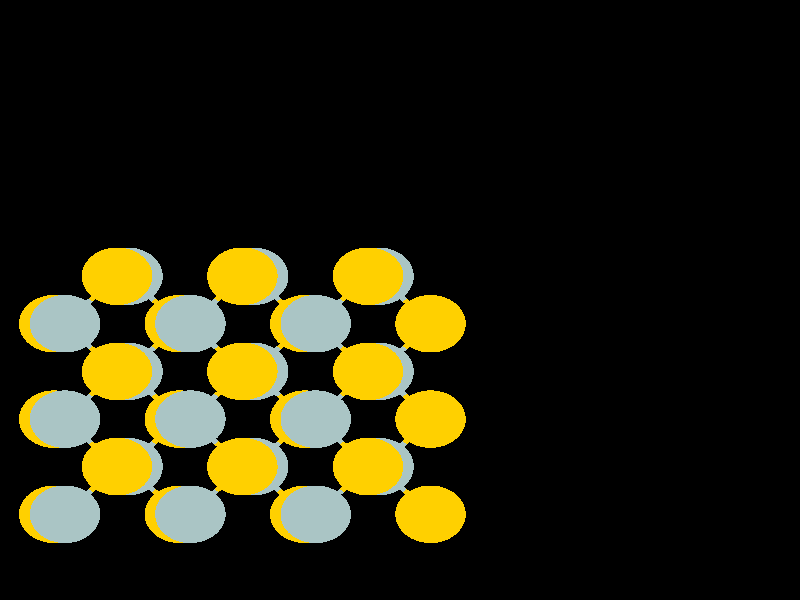 #include "colors.inc"
#include "finish.inc"

global_settings {assumed_gamma 1 max_trace_level 6}
background {color White transmit 1.0}
camera {orthographic
  right -27.25*x up 25.03*y
  direction 1.00*z
  location <0,0,50.00> look_at <0,0,0>}


light_source {<  2.00,   3.00,  40.00> color White
  area_light <0.70, 0, 0>, <0, 0.70, 0>, 3, 3
  adaptive 1 jitter}
// no fog
#declare simple = finish {phong 0.7}
#declare pale = finish {ambient 0.5 diffuse 0.85 roughness 0.001 specular 0.200 }
#declare intermediate = finish {ambient 0.3 diffuse 0.6 specular 0.1 roughness 0.04}
#declare vmd = finish {ambient 0.0 diffuse 0.65 phong 0.1 phong_size 40.0 specular 0.5 }
#declare jmol = finish {ambient 0.2 diffuse 0.6 specular 1 roughness 0.001 metallic}
#declare ase2 = finish {ambient 0.05 brilliance 3 diffuse 0.6 metallic specular 0.7 roughness 0.04 reflection 0.15}
#declare ase3 = finish {ambient 0.15 brilliance 2 diffuse 0.6 metallic specular 1.0 roughness 0.001 reflection 0.0}
#declare glass = finish {ambient 0.05 diffuse 0.3 specular 1.0 roughness 0.001}
#declare glass2 = finish {ambient 0.01 diffuse 0.3 specular 1.0 reflection 0.25 roughness 0.001}
#declare Rcell = 0.000;
#declare Rbond = 0.100;

#macro atom(LOC, R, COL, TRANS, FIN)
  sphere{LOC, R texture{pigment{color COL transmit TRANS} finish{FIN}}}
#end
#macro constrain(LOC, R, COL, TRANS FIN)
union{torus{R, Rcell rotate 45*z texture{pigment{color COL transmit TRANS} finish{FIN}}}
     torus{R, Rcell rotate -45*z texture{pigment{color COL transmit TRANS} finish{FIN}}}
     translate LOC}
#end

cylinder {<-12.66, -11.92, -102.66>, < 12.98, -11.92, -102.66>, Rcell pigment {Black}}
cylinder {<-12.66,  11.92, -102.66>, < 12.98,  11.92, -102.66>, Rcell pigment {Black}}
cylinder {<-12.66,  11.92,   0.00>, < 12.98,  11.92,   0.00>, Rcell pigment {Black}}
cylinder {<-12.66, -11.92,   0.00>, < 12.98, -11.92,   0.00>, Rcell pigment {Black}}
cylinder {<-12.66, -11.92, -102.66>, <-12.66,  11.92, -102.66>, Rcell pigment {Black}}
cylinder {< 12.98, -11.92, -102.66>, < 12.98,  11.92, -102.66>, Rcell pigment {Black}}
cylinder {< 12.98, -11.92,   0.00>, < 12.98,  11.92,   0.00>, Rcell pigment {Black}}
cylinder {<-12.66, -11.92,   0.00>, <-12.66,  11.92,   0.00>, Rcell pigment {Black}}
cylinder {<-12.66, -11.92, -102.66>, <-12.66, -11.92,   0.00>, Rcell pigment {Black}}
cylinder {< 12.98, -11.92, -102.66>, < 12.98, -11.92,   0.00>, Rcell pigment {Black}}
cylinder {< 12.98,  11.92, -102.66>, < 12.98,  11.92,   0.00>, Rcell pigment {Black}}
cylinder {<-12.66,  11.92, -102.66>, <-12.66,  11.92,   0.00>, Rcell pigment {Black}}
atom(<-11.78,  -8.94, -95.41>, 1.20, rgb <1.00, 0.63, 0.00>, 0.0, ase3) // #0
atom(<-11.41,  -8.94, -92.89>, 1.20, rgb <0.40, 0.56, 0.56>, 0.0, ase3) // #1
atom(<-11.78,  -8.94, -78.30>, 1.20, rgb <1.00, 0.63, 0.00>, 0.0, ase3) // #2
atom(<-11.41,  -8.94, -75.78>, 1.20, rgb <0.40, 0.56, 0.56>, 0.0, ase3) // #3
atom(<-11.78,  -8.94, -61.19>, 1.20, rgb <1.00, 0.63, 0.00>, 0.0, ase3) // #4
atom(<-11.41,  -8.94, -58.67>, 1.20, rgb <0.40, 0.56, 0.56>, 0.0, ase3) // #5
atom(<-11.78,  -8.94, -44.08>, 1.20, rgb <1.00, 0.63, 0.00>, 0.0, ase3) // #6
atom(<-11.41,  -8.94, -41.56>, 1.20, rgb <0.40, 0.56, 0.56>, 0.0, ase3) // #7
atom(<-11.78,  -8.94, -26.97>, 1.20, rgb <1.00, 0.63, 0.00>, 0.0, ase3) // #8
atom(<-11.41,  -8.94, -24.45>, 1.20, rgb <0.40, 0.56, 0.56>, 0.0, ase3) // #9
atom(<-11.78,  -8.94,  -9.86>, 1.20, rgb <1.00, 0.63, 0.00>, 0.0, ase3) // #10
atom(<-11.41,  -8.94,  -7.34>, 1.20, rgb <0.40, 0.56, 0.56>, 0.0, ase3) // #11
atom(<-11.78,  -4.97, -95.41>, 1.20, rgb <1.00, 0.63, 0.00>, 0.0, ase3) // #12
atom(< -9.64,  -6.95, -92.80>, 1.20, rgb <1.00, 0.63, 0.00>, 0.0, ase3) // #13
atom(<-11.41,  -4.97, -92.89>, 1.20, rgb <0.40, 0.56, 0.56>, 0.0, ase3) // #14
atom(< -9.28,  -6.95, -95.31>, 1.20, rgb <0.40, 0.56, 0.56>, 0.0, ase3) // #15
atom(<-11.78,  -4.97, -78.30>, 1.20, rgb <1.00, 0.63, 0.00>, 0.0, ase3) // #16
atom(< -9.64,  -6.95, -75.69>, 1.20, rgb <1.00, 0.63, 0.00>, 0.0, ase3) // #17
atom(<-11.41,  -4.97, -75.78>, 1.20, rgb <0.40, 0.56, 0.56>, 0.0, ase3) // #18
atom(< -9.28,  -6.95, -78.20>, 1.20, rgb <0.40, 0.56, 0.56>, 0.0, ase3) // #19
atom(<-11.78,  -4.97, -61.19>, 1.20, rgb <1.00, 0.63, 0.00>, 0.0, ase3) // #20
atom(< -9.64,  -6.95, -58.58>, 1.20, rgb <1.00, 0.63, 0.00>, 0.0, ase3) // #21
atom(<-11.41,  -4.97, -58.67>, 1.20, rgb <0.40, 0.56, 0.56>, 0.0, ase3) // #22
atom(< -9.28,  -6.95, -61.09>, 1.20, rgb <0.40, 0.56, 0.56>, 0.0, ase3) // #23
atom(<-11.78,  -4.97, -44.08>, 1.20, rgb <1.00, 0.63, 0.00>, 0.0, ase3) // #24
atom(< -9.64,  -6.95, -41.47>, 1.20, rgb <1.00, 0.63, 0.00>, 0.0, ase3) // #25
atom(<-11.41,  -4.97, -41.56>, 1.20, rgb <0.40, 0.56, 0.56>, 0.0, ase3) // #26
atom(< -9.28,  -6.95, -43.98>, 1.20, rgb <0.40, 0.56, 0.56>, 0.0, ase3) // #27
atom(<-11.78,  -4.97, -26.97>, 1.20, rgb <1.00, 0.63, 0.00>, 0.0, ase3) // #28
atom(< -9.64,  -6.95, -24.36>, 1.20, rgb <1.00, 0.63, 0.00>, 0.0, ase3) // #29
atom(<-11.41,  -4.97, -24.45>, 1.20, rgb <0.40, 0.56, 0.56>, 0.0, ase3) // #30
atom(< -9.28,  -6.95, -26.87>, 1.20, rgb <0.40, 0.56, 0.56>, 0.0, ase3) // #31
atom(<-11.78,  -4.97,  -9.86>, 1.20, rgb <1.00, 0.63, 0.00>, 0.0, ase3) // #32
atom(< -9.64,  -6.95,  -7.25>, 1.20, rgb <1.00, 0.63, 0.00>, 0.0, ase3) // #33
atom(<-11.41,  -4.97,  -7.34>, 1.20, rgb <0.40, 0.56, 0.56>, 0.0, ase3) // #34
atom(< -9.28,  -6.95,  -9.77>, 1.20, rgb <0.40, 0.56, 0.56>, 0.0, ase3) // #35
atom(<-11.78,  -0.99, -95.41>, 1.20, rgb <1.00, 0.63, 0.00>, 0.0, ase3) // #36
atom(< -9.64,  -2.98, -92.80>, 1.20, rgb <1.00, 0.63, 0.00>, 0.0, ase3) // #37
atom(<-11.41,  -0.99, -92.89>, 1.20, rgb <0.40, 0.56, 0.56>, 0.0, ase3) // #38
atom(< -9.28,  -2.98, -95.31>, 1.20, rgb <0.40, 0.56, 0.56>, 0.0, ase3) // #39
atom(<-11.78,  -0.99, -78.30>, 1.20, rgb <1.00, 0.63, 0.00>, 0.0, ase3) // #40
atom(< -9.64,  -2.98, -75.69>, 1.20, rgb <1.00, 0.63, 0.00>, 0.0, ase3) // #41
atom(<-11.41,  -0.99, -75.78>, 1.20, rgb <0.40, 0.56, 0.56>, 0.0, ase3) // #42
atom(< -9.28,  -2.98, -78.20>, 1.20, rgb <0.40, 0.56, 0.56>, 0.0, ase3) // #43
atom(<-11.78,  -0.99, -61.19>, 1.20, rgb <1.00, 0.63, 0.00>, 0.0, ase3) // #44
atom(< -9.64,  -2.98, -58.58>, 1.20, rgb <1.00, 0.63, 0.00>, 0.0, ase3) // #45
atom(<-11.41,  -0.99, -58.67>, 1.20, rgb <0.40, 0.56, 0.56>, 0.0, ase3) // #46
atom(< -9.28,  -2.98, -61.09>, 1.20, rgb <0.40, 0.56, 0.56>, 0.0, ase3) // #47
atom(<-11.78,  -0.99, -44.08>, 1.20, rgb <1.00, 0.63, 0.00>, 0.0, ase3) // #48
atom(< -9.64,  -2.98, -41.47>, 1.20, rgb <1.00, 0.63, 0.00>, 0.0, ase3) // #49
atom(<-11.41,  -0.99, -41.56>, 1.20, rgb <0.40, 0.56, 0.56>, 0.0, ase3) // #50
atom(< -9.28,  -2.98, -43.98>, 1.20, rgb <0.40, 0.56, 0.56>, 0.0, ase3) // #51
atom(<-11.78,  -0.99, -26.97>, 1.20, rgb <1.00, 0.63, 0.00>, 0.0, ase3) // #52
atom(< -9.64,  -2.98, -24.36>, 1.20, rgb <1.00, 0.63, 0.00>, 0.0, ase3) // #53
atom(<-11.41,  -0.99, -24.45>, 1.20, rgb <0.40, 0.56, 0.56>, 0.0, ase3) // #54
atom(< -9.28,  -2.98, -26.87>, 1.20, rgb <0.40, 0.56, 0.56>, 0.0, ase3) // #55
atom(<-11.78,  -0.99,  -9.86>, 1.20, rgb <1.00, 0.63, 0.00>, 0.0, ase3) // #56
atom(< -9.64,  -2.98,  -7.25>, 1.20, rgb <1.00, 0.63, 0.00>, 0.0, ase3) // #57
atom(<-11.41,  -0.99,  -7.34>, 1.20, rgb <0.40, 0.56, 0.56>, 0.0, ase3) // #58
atom(< -9.28,  -2.98,  -9.77>, 1.20, rgb <0.40, 0.56, 0.56>, 0.0, ase3) // #59
atom(< -9.64,   0.99, -92.80>, 1.20, rgb <1.00, 0.63, 0.00>, 0.0, ase3) // #60
atom(< -9.28,   0.99, -95.31>, 1.20, rgb <0.40, 0.56, 0.56>, 0.0, ase3) // #61
atom(< -9.64,   0.99, -75.69>, 1.20, rgb <1.00, 0.63, 0.00>, 0.0, ase3) // #62
atom(< -9.28,   0.99, -78.20>, 1.20, rgb <0.40, 0.56, 0.56>, 0.0, ase3) // #63
atom(< -9.64,   0.99, -58.58>, 1.20, rgb <1.00, 0.63, 0.00>, 0.0, ase3) // #64
atom(< -9.28,   0.99, -61.09>, 1.20, rgb <0.40, 0.56, 0.56>, 0.0, ase3) // #65
atom(< -9.64,   0.99, -41.47>, 1.20, rgb <1.00, 0.63, 0.00>, 0.0, ase3) // #66
atom(< -9.28,   0.99, -43.98>, 1.20, rgb <0.40, 0.56, 0.56>, 0.0, ase3) // #67
atom(< -9.64,   0.99, -24.36>, 1.20, rgb <1.00, 0.63, 0.00>, 0.0, ase3) // #68
atom(< -9.28,   0.99, -26.87>, 1.20, rgb <0.40, 0.56, 0.56>, 0.0, ase3) // #69
atom(< -9.64,   0.99,  -7.25>, 1.20, rgb <1.00, 0.63, 0.00>, 0.0, ase3) // #70
atom(< -9.28,   0.99,  -9.77>, 1.20, rgb <0.40, 0.56, 0.56>, 0.0, ase3) // #71
atom(< -7.50,  -8.94, -95.41>, 1.20, rgb <1.00, 0.63, 0.00>, 0.0, ase3) // #72
atom(< -7.14,  -8.94, -92.89>, 1.20, rgb <0.40, 0.56, 0.56>, 0.0, ase3) // #73
atom(< -7.50,  -8.94, -78.30>, 1.20, rgb <1.00, 0.63, 0.00>, 0.0, ase3) // #74
atom(< -7.14,  -8.94, -75.78>, 1.20, rgb <0.40, 0.56, 0.56>, 0.0, ase3) // #75
atom(< -7.50,  -8.94, -61.19>, 1.20, rgb <1.00, 0.63, 0.00>, 0.0, ase3) // #76
atom(< -7.14,  -8.94, -58.67>, 1.20, rgb <0.40, 0.56, 0.56>, 0.0, ase3) // #77
atom(< -7.50,  -8.94, -44.08>, 1.20, rgb <1.00, 0.63, 0.00>, 0.0, ase3) // #78
atom(< -7.14,  -8.94, -41.56>, 1.20, rgb <0.40, 0.56, 0.56>, 0.0, ase3) // #79
atom(< -7.50,  -8.94, -26.97>, 1.20, rgb <1.00, 0.63, 0.00>, 0.0, ase3) // #80
atom(< -7.14,  -8.94, -24.45>, 1.20, rgb <0.40, 0.56, 0.56>, 0.0, ase3) // #81
atom(< -7.50,  -8.94,  -9.86>, 1.20, rgb <1.00, 0.63, 0.00>, 0.0, ase3) // #82
atom(< -7.14,  -8.94,  -7.34>, 1.20, rgb <0.40, 0.56, 0.56>, 0.0, ase3) // #83
atom(< -7.50,  -4.97, -95.41>, 1.20, rgb <1.00, 0.63, 0.00>, 0.0, ase3) // #84
atom(< -5.37,  -6.95, -92.80>, 1.20, rgb <1.00, 0.63, 0.00>, 0.0, ase3) // #85
atom(< -7.14,  -4.97, -92.89>, 1.20, rgb <0.40, 0.56, 0.56>, 0.0, ase3) // #86
atom(< -5.00,  -6.95, -95.31>, 1.20, rgb <0.40, 0.56, 0.56>, 0.0, ase3) // #87
atom(< -7.50,  -4.97, -78.30>, 1.20, rgb <1.00, 0.63, 0.00>, 0.0, ase3) // #88
atom(< -5.37,  -6.95, -75.69>, 1.20, rgb <1.00, 0.63, 0.00>, 0.0, ase3) // #89
atom(< -7.14,  -4.97, -75.78>, 1.20, rgb <0.40, 0.56, 0.56>, 0.0, ase3) // #90
atom(< -5.00,  -6.95, -78.20>, 1.20, rgb <0.40, 0.56, 0.56>, 0.0, ase3) // #91
atom(< -7.50,  -4.97, -61.19>, 1.20, rgb <1.00, 0.63, 0.00>, 0.0, ase3) // #92
atom(< -5.37,  -6.95, -58.58>, 1.20, rgb <1.00, 0.63, 0.00>, 0.0, ase3) // #93
atom(< -7.14,  -4.97, -58.67>, 1.20, rgb <0.40, 0.56, 0.56>, 0.0, ase3) // #94
atom(< -5.00,  -6.95, -61.09>, 1.20, rgb <0.40, 0.56, 0.56>, 0.0, ase3) // #95
atom(< -7.50,  -4.97, -44.08>, 1.20, rgb <1.00, 0.63, 0.00>, 0.0, ase3) // #96
atom(< -5.37,  -6.95, -41.47>, 1.20, rgb <1.00, 0.63, 0.00>, 0.0, ase3) // #97
atom(< -7.14,  -4.97, -41.56>, 1.20, rgb <0.40, 0.56, 0.56>, 0.0, ase3) // #98
atom(< -5.00,  -6.95, -43.98>, 1.20, rgb <0.40, 0.56, 0.56>, 0.0, ase3) // #99
atom(< -7.50,  -4.97, -26.97>, 1.20, rgb <1.00, 0.63, 0.00>, 0.0, ase3) // #100
atom(< -5.37,  -6.95, -24.36>, 1.20, rgb <1.00, 0.63, 0.00>, 0.0, ase3) // #101
atom(< -7.14,  -4.97, -24.45>, 1.20, rgb <0.40, 0.56, 0.56>, 0.0, ase3) // #102
atom(< -5.00,  -6.95, -26.87>, 1.20, rgb <0.40, 0.56, 0.56>, 0.0, ase3) // #103
atom(< -7.50,  -4.97,  -9.86>, 1.20, rgb <1.00, 0.63, 0.00>, 0.0, ase3) // #104
atom(< -5.37,  -6.95,  -7.25>, 1.20, rgb <1.00, 0.63, 0.00>, 0.0, ase3) // #105
atom(< -7.14,  -4.97,  -7.34>, 1.20, rgb <0.40, 0.56, 0.56>, 0.0, ase3) // #106
atom(< -5.00,  -6.95,  -9.77>, 1.20, rgb <0.40, 0.56, 0.56>, 0.0, ase3) // #107
atom(< -7.50,  -0.99, -95.41>, 1.20, rgb <1.00, 0.63, 0.00>, 0.0, ase3) // #108
atom(< -5.37,  -2.98, -92.80>, 1.20, rgb <1.00, 0.63, 0.00>, 0.0, ase3) // #109
atom(< -7.14,  -0.99, -92.89>, 1.20, rgb <0.40, 0.56, 0.56>, 0.0, ase3) // #110
atom(< -5.00,  -2.98, -95.31>, 1.20, rgb <0.40, 0.56, 0.56>, 0.0, ase3) // #111
atom(< -7.50,  -0.99, -78.30>, 1.20, rgb <1.00, 0.63, 0.00>, 0.0, ase3) // #112
atom(< -5.37,  -2.98, -75.69>, 1.20, rgb <1.00, 0.63, 0.00>, 0.0, ase3) // #113
atom(< -7.14,  -0.99, -75.78>, 1.20, rgb <0.40, 0.56, 0.56>, 0.0, ase3) // #114
atom(< -5.00,  -2.98, -78.20>, 1.20, rgb <0.40, 0.56, 0.56>, 0.0, ase3) // #115
atom(< -7.50,  -0.99, -61.19>, 1.20, rgb <1.00, 0.63, 0.00>, 0.0, ase3) // #116
atom(< -5.37,  -2.98, -58.58>, 1.20, rgb <1.00, 0.63, 0.00>, 0.0, ase3) // #117
atom(< -7.14,  -0.99, -58.67>, 1.20, rgb <0.40, 0.56, 0.56>, 0.0, ase3) // #118
atom(< -5.00,  -2.98, -61.09>, 1.20, rgb <0.40, 0.56, 0.56>, 0.0, ase3) // #119
atom(< -7.50,  -0.99, -44.08>, 1.20, rgb <1.00, 0.63, 0.00>, 0.0, ase3) // #120
atom(< -5.37,  -2.98, -41.47>, 1.20, rgb <1.00, 0.63, 0.00>, 0.0, ase3) // #121
atom(< -7.14,  -0.99, -41.56>, 1.20, rgb <0.40, 0.56, 0.56>, 0.0, ase3) // #122
atom(< -5.00,  -2.98, -43.98>, 1.20, rgb <0.40, 0.56, 0.56>, 0.0, ase3) // #123
atom(< -7.50,  -0.99, -26.97>, 1.20, rgb <1.00, 0.63, 0.00>, 0.0, ase3) // #124
atom(< -5.37,  -2.98, -24.36>, 1.20, rgb <1.00, 0.63, 0.00>, 0.0, ase3) // #125
atom(< -7.14,  -0.99, -24.45>, 1.20, rgb <0.40, 0.56, 0.56>, 0.0, ase3) // #126
atom(< -5.00,  -2.98, -26.87>, 1.20, rgb <0.40, 0.56, 0.56>, 0.0, ase3) // #127
atom(< -7.50,  -0.99,  -9.86>, 1.20, rgb <1.00, 0.63, 0.00>, 0.0, ase3) // #128
atom(< -5.37,  -2.98,  -7.25>, 1.20, rgb <1.00, 0.63, 0.00>, 0.0, ase3) // #129
atom(< -7.14,  -0.99,  -7.34>, 1.20, rgb <0.40, 0.56, 0.56>, 0.0, ase3) // #130
atom(< -5.00,  -2.98,  -9.77>, 1.20, rgb <0.40, 0.56, 0.56>, 0.0, ase3) // #131
atom(< -5.37,   0.99, -92.80>, 1.20, rgb <1.00, 0.63, 0.00>, 0.0, ase3) // #132
atom(< -5.00,   0.99, -95.31>, 1.20, rgb <0.40, 0.56, 0.56>, 0.0, ase3) // #133
atom(< -5.37,   0.99, -75.69>, 1.20, rgb <1.00, 0.63, 0.00>, 0.0, ase3) // #134
atom(< -5.00,   0.99, -78.20>, 1.20, rgb <0.40, 0.56, 0.56>, 0.0, ase3) // #135
atom(< -5.37,   0.99, -58.58>, 1.20, rgb <1.00, 0.63, 0.00>, 0.0, ase3) // #136
atom(< -5.00,   0.99, -61.09>, 1.20, rgb <0.40, 0.56, 0.56>, 0.0, ase3) // #137
atom(< -5.37,   0.99, -41.47>, 1.20, rgb <1.00, 0.63, 0.00>, 0.0, ase3) // #138
atom(< -5.00,   0.99, -43.98>, 1.20, rgb <0.40, 0.56, 0.56>, 0.0, ase3) // #139
atom(< -5.37,   0.99, -24.36>, 1.20, rgb <1.00, 0.63, 0.00>, 0.0, ase3) // #140
atom(< -5.00,   0.99, -26.87>, 1.20, rgb <0.40, 0.56, 0.56>, 0.0, ase3) // #141
atom(< -5.37,   0.99,  -7.25>, 1.20, rgb <1.00, 0.63, 0.00>, 0.0, ase3) // #142
atom(< -5.00,   0.99,  -9.77>, 1.20, rgb <0.40, 0.56, 0.56>, 0.0, ase3) // #143
atom(< -3.23,  -8.94, -95.41>, 1.20, rgb <1.00, 0.63, 0.00>, 0.0, ase3) // #144
atom(< -2.87,  -8.94, -92.89>, 1.20, rgb <0.40, 0.56, 0.56>, 0.0, ase3) // #145
atom(< -3.23,  -8.94, -78.30>, 1.20, rgb <1.00, 0.63, 0.00>, 0.0, ase3) // #146
atom(< -2.87,  -8.94, -75.78>, 1.20, rgb <0.40, 0.56, 0.56>, 0.0, ase3) // #147
atom(< -3.23,  -8.94, -61.19>, 1.20, rgb <1.00, 0.63, 0.00>, 0.0, ase3) // #148
atom(< -2.87,  -8.94, -58.67>, 1.20, rgb <0.40, 0.56, 0.56>, 0.0, ase3) // #149
atom(< -3.23,  -8.94, -44.08>, 1.20, rgb <1.00, 0.63, 0.00>, 0.0, ase3) // #150
atom(< -2.87,  -8.94, -41.56>, 1.20, rgb <0.40, 0.56, 0.56>, 0.0, ase3) // #151
atom(< -3.23,  -8.94, -26.97>, 1.20, rgb <1.00, 0.63, 0.00>, 0.0, ase3) // #152
atom(< -2.87,  -8.94, -24.45>, 1.20, rgb <0.40, 0.56, 0.56>, 0.0, ase3) // #153
atom(< -3.23,  -8.94,  -9.86>, 1.20, rgb <1.00, 0.63, 0.00>, 0.0, ase3) // #154
atom(< -2.87,  -8.94,  -7.34>, 1.20, rgb <0.40, 0.56, 0.56>, 0.0, ase3) // #155
atom(< -3.23,  -4.97, -95.41>, 1.20, rgb <1.00, 0.63, 0.00>, 0.0, ase3) // #156
atom(< -1.09,  -6.95, -92.80>, 1.20, rgb <1.00, 0.63, 0.00>, 0.0, ase3) // #157
atom(< -2.87,  -4.97, -92.89>, 1.20, rgb <0.40, 0.56, 0.56>, 0.0, ase3) // #158
atom(< -0.73,  -6.95, -95.31>, 1.20, rgb <0.40, 0.56, 0.56>, 0.0, ase3) // #159
atom(< -3.23,  -4.97, -78.30>, 1.20, rgb <1.00, 0.63, 0.00>, 0.0, ase3) // #160
atom(< -1.09,  -6.95, -75.69>, 1.20, rgb <1.00, 0.63, 0.00>, 0.0, ase3) // #161
atom(< -2.87,  -4.97, -75.78>, 1.20, rgb <0.40, 0.56, 0.56>, 0.0, ase3) // #162
atom(< -0.73,  -6.95, -78.20>, 1.20, rgb <0.40, 0.56, 0.56>, 0.0, ase3) // #163
atom(< -3.23,  -4.97, -61.19>, 1.20, rgb <1.00, 0.63, 0.00>, 0.0, ase3) // #164
atom(< -1.09,  -6.95, -58.58>, 1.20, rgb <1.00, 0.63, 0.00>, 0.0, ase3) // #165
atom(< -2.87,  -4.97, -58.67>, 1.20, rgb <0.40, 0.56, 0.56>, 0.0, ase3) // #166
atom(< -0.73,  -6.95, -61.09>, 1.20, rgb <0.40, 0.56, 0.56>, 0.0, ase3) // #167
atom(< -3.23,  -4.97, -44.08>, 1.20, rgb <1.00, 0.63, 0.00>, 0.0, ase3) // #168
atom(< -1.09,  -6.95, -41.47>, 1.20, rgb <1.00, 0.63, 0.00>, 0.0, ase3) // #169
atom(< -2.87,  -4.97, -41.56>, 1.20, rgb <0.40, 0.56, 0.56>, 0.0, ase3) // #170
atom(< -0.73,  -6.95, -43.98>, 1.20, rgb <0.40, 0.56, 0.56>, 0.0, ase3) // #171
atom(< -3.23,  -4.97, -26.97>, 1.20, rgb <1.00, 0.63, 0.00>, 0.0, ase3) // #172
atom(< -1.09,  -6.95, -24.36>, 1.20, rgb <1.00, 0.63, 0.00>, 0.0, ase3) // #173
atom(< -2.87,  -4.97, -24.45>, 1.20, rgb <0.40, 0.56, 0.56>, 0.0, ase3) // #174
atom(< -0.73,  -6.95, -26.87>, 1.20, rgb <0.40, 0.56, 0.56>, 0.0, ase3) // #175
atom(< -3.23,  -4.97,  -9.86>, 1.20, rgb <1.00, 0.63, 0.00>, 0.0, ase3) // #176
atom(< -1.09,  -6.95,  -7.25>, 1.20, rgb <1.00, 0.63, 0.00>, 0.0, ase3) // #177
atom(< -2.87,  -4.97,  -7.34>, 1.20, rgb <0.40, 0.56, 0.56>, 0.0, ase3) // #178
atom(< -0.73,  -6.95,  -9.77>, 1.20, rgb <0.40, 0.56, 0.56>, 0.0, ase3) // #179
atom(< -3.23,  -0.99, -95.41>, 1.20, rgb <1.00, 0.63, 0.00>, 0.0, ase3) // #180
atom(< -1.09,  -2.98, -92.80>, 1.20, rgb <1.00, 0.63, 0.00>, 0.0, ase3) // #181
atom(< -2.87,  -0.99, -92.89>, 1.20, rgb <0.40, 0.56, 0.56>, 0.0, ase3) // #182
atom(< -0.73,  -2.98, -95.31>, 1.20, rgb <0.40, 0.56, 0.56>, 0.0, ase3) // #183
atom(< -3.23,  -0.99, -78.30>, 1.20, rgb <1.00, 0.63, 0.00>, 0.0, ase3) // #184
atom(< -1.09,  -2.98, -75.69>, 1.20, rgb <1.00, 0.63, 0.00>, 0.0, ase3) // #185
atom(< -2.87,  -0.99, -75.78>, 1.20, rgb <0.40, 0.56, 0.56>, 0.0, ase3) // #186
atom(< -0.73,  -2.98, -78.20>, 1.20, rgb <0.40, 0.56, 0.56>, 0.0, ase3) // #187
atom(< -3.23,  -0.99, -61.19>, 1.20, rgb <1.00, 0.63, 0.00>, 0.0, ase3) // #188
atom(< -1.09,  -2.98, -58.58>, 1.20, rgb <1.00, 0.63, 0.00>, 0.0, ase3) // #189
atom(< -2.87,  -0.99, -58.67>, 1.20, rgb <0.40, 0.56, 0.56>, 0.0, ase3) // #190
atom(< -0.73,  -2.98, -61.09>, 1.20, rgb <0.40, 0.56, 0.56>, 0.0, ase3) // #191
atom(< -3.23,  -0.99, -44.08>, 1.20, rgb <1.00, 0.63, 0.00>, 0.0, ase3) // #192
atom(< -1.09,  -2.98, -41.47>, 1.20, rgb <1.00, 0.63, 0.00>, 0.0, ase3) // #193
atom(< -2.87,  -0.99, -41.56>, 1.20, rgb <0.40, 0.56, 0.56>, 0.0, ase3) // #194
atom(< -0.73,  -2.98, -43.98>, 1.20, rgb <0.40, 0.56, 0.56>, 0.0, ase3) // #195
atom(< -3.23,  -0.99, -26.97>, 1.20, rgb <1.00, 0.63, 0.00>, 0.0, ase3) // #196
atom(< -1.09,  -2.98, -24.36>, 1.20, rgb <1.00, 0.63, 0.00>, 0.0, ase3) // #197
atom(< -2.87,  -0.99, -24.45>, 1.20, rgb <0.40, 0.56, 0.56>, 0.0, ase3) // #198
atom(< -0.73,  -2.98, -26.87>, 1.20, rgb <0.40, 0.56, 0.56>, 0.0, ase3) // #199
atom(< -3.23,  -0.99,  -9.86>, 1.20, rgb <1.00, 0.63, 0.00>, 0.0, ase3) // #200
atom(< -1.09,  -2.98,  -7.25>, 1.20, rgb <1.00, 0.63, 0.00>, 0.0, ase3) // #201
atom(< -2.87,  -0.99,  -7.34>, 1.20, rgb <0.40, 0.56, 0.56>, 0.0, ase3) // #202
atom(< -0.73,  -2.98,  -9.77>, 1.20, rgb <0.40, 0.56, 0.56>, 0.0, ase3) // #203
atom(< -1.09,   0.99, -92.80>, 1.20, rgb <1.00, 0.63, 0.00>, 0.0, ase3) // #204
atom(< -0.73,   0.99, -95.31>, 1.20, rgb <0.40, 0.56, 0.56>, 0.0, ase3) // #205
atom(< -1.09,   0.99, -75.69>, 1.20, rgb <1.00, 0.63, 0.00>, 0.0, ase3) // #206
atom(< -0.73,   0.99, -78.20>, 1.20, rgb <0.40, 0.56, 0.56>, 0.0, ase3) // #207
atom(< -1.09,   0.99, -58.58>, 1.20, rgb <1.00, 0.63, 0.00>, 0.0, ase3) // #208
atom(< -0.73,   0.99, -61.09>, 1.20, rgb <0.40, 0.56, 0.56>, 0.0, ase3) // #209
atom(< -1.09,   0.99, -41.47>, 1.20, rgb <1.00, 0.63, 0.00>, 0.0, ase3) // #210
atom(< -0.73,   0.99, -43.98>, 1.20, rgb <0.40, 0.56, 0.56>, 0.0, ase3) // #211
atom(< -1.09,   0.99, -24.36>, 1.20, rgb <1.00, 0.63, 0.00>, 0.0, ase3) // #212
atom(< -0.73,   0.99, -26.87>, 1.20, rgb <0.40, 0.56, 0.56>, 0.0, ase3) // #213
atom(< -1.09,   0.99,  -7.25>, 1.20, rgb <1.00, 0.63, 0.00>, 0.0, ase3) // #214
atom(< -0.73,   0.99,  -9.77>, 1.20, rgb <0.40, 0.56, 0.56>, 0.0, ase3) // #215
atom(<  1.04,  -8.94, -95.41>, 1.20, rgb <1.00, 0.63, 0.00>, 0.0, ase3) // #216
atom(<  1.04,  -8.94, -78.30>, 1.20, rgb <1.00, 0.63, 0.00>, 0.0, ase3) // #217
atom(<  1.04,  -8.94, -61.19>, 1.20, rgb <1.00, 0.63, 0.00>, 0.0, ase3) // #218
atom(<  1.04,  -8.94, -44.08>, 1.20, rgb <1.00, 0.63, 0.00>, 0.0, ase3) // #219
atom(<  1.04,  -8.94, -26.97>, 1.20, rgb <1.00, 0.63, 0.00>, 0.0, ase3) // #220
atom(<  1.04,  -8.94,  -9.86>, 1.20, rgb <1.00, 0.63, 0.00>, 0.0, ase3) // #221
atom(<  1.04,  -4.97, -95.41>, 1.20, rgb <1.00, 0.63, 0.00>, 0.0, ase3) // #222
atom(<  1.04,  -4.97, -78.30>, 1.20, rgb <1.00, 0.63, 0.00>, 0.0, ase3) // #223
atom(<  1.04,  -4.97, -61.19>, 1.20, rgb <1.00, 0.63, 0.00>, 0.0, ase3) // #224
atom(<  1.04,  -4.97, -44.08>, 1.20, rgb <1.00, 0.63, 0.00>, 0.0, ase3) // #225
atom(<  1.04,  -4.97, -26.97>, 1.20, rgb <1.00, 0.63, 0.00>, 0.0, ase3) // #226
atom(<  1.04,  -4.97,  -9.86>, 1.20, rgb <1.00, 0.63, 0.00>, 0.0, ase3) // #227
atom(<  1.04,  -0.99, -95.41>, 1.20, rgb <1.00, 0.63, 0.00>, 0.0, ase3) // #228
atom(<  1.04,  -0.99, -78.30>, 1.20, rgb <1.00, 0.63, 0.00>, 0.0, ase3) // #229
atom(<  1.04,  -0.99, -61.19>, 1.20, rgb <1.00, 0.63, 0.00>, 0.0, ase3) // #230
atom(<  1.04,  -0.99, -44.08>, 1.20, rgb <1.00, 0.63, 0.00>, 0.0, ase3) // #231
atom(<  1.04,  -0.99, -26.97>, 1.20, rgb <1.00, 0.63, 0.00>, 0.0, ase3) // #232
atom(<  1.04,  -0.99,  -9.86>, 1.20, rgb <1.00, 0.63, 0.00>, 0.0, ase3) // #233
cylinder {<-11.78,  -8.94, -95.41>, <-11.60,  -8.94, -94.15>, Rbond texture{pigment {color rgb <1.00, 0.63, 0.00> transmit 0.0} finish{ase3}}}
cylinder {<-11.41,  -8.94, -92.89>, <-11.60,  -8.94, -94.15>, Rbond texture{pigment {color rgb <0.40, 0.56, 0.56> transmit 0.0} finish{ase3}}}
cylinder {<-11.41,  -8.94, -92.89>, <-10.53,  -7.95, -92.85>, Rbond texture{pigment {color rgb <0.40, 0.56, 0.56> transmit 0.0} finish{ase3}}}
cylinder {< -9.64,  -6.95, -92.80>, <-10.53,  -7.95, -92.85>, Rbond texture{pigment {color rgb <1.00, 0.63, 0.00> transmit 0.0} finish{ase3}}}
cylinder {<-11.78,  -8.94, -78.30>, <-11.60,  -8.94, -77.04>, Rbond texture{pigment {color rgb <1.00, 0.63, 0.00> transmit 0.0} finish{ase3}}}
cylinder {<-11.41,  -8.94, -75.78>, <-11.60,  -8.94, -77.04>, Rbond texture{pigment {color rgb <0.40, 0.56, 0.56> transmit 0.0} finish{ase3}}}
cylinder {<-11.41,  -8.94, -75.78>, <-10.53,  -7.95, -75.74>, Rbond texture{pigment {color rgb <0.40, 0.56, 0.56> transmit 0.0} finish{ase3}}}
cylinder {< -9.64,  -6.95, -75.69>, <-10.53,  -7.95, -75.74>, Rbond texture{pigment {color rgb <1.00, 0.63, 0.00> transmit 0.0} finish{ase3}}}
cylinder {<-11.78,  -8.94, -61.19>, <-11.60,  -8.94, -59.93>, Rbond texture{pigment {color rgb <1.00, 0.63, 0.00> transmit 0.0} finish{ase3}}}
cylinder {<-11.41,  -8.94, -58.67>, <-11.60,  -8.94, -59.93>, Rbond texture{pigment {color rgb <0.40, 0.56, 0.56> transmit 0.0} finish{ase3}}}
cylinder {<-11.41,  -8.94, -58.67>, <-10.53,  -7.95, -58.63>, Rbond texture{pigment {color rgb <0.40, 0.56, 0.56> transmit 0.0} finish{ase3}}}
cylinder {< -9.64,  -6.95, -58.58>, <-10.53,  -7.95, -58.63>, Rbond texture{pigment {color rgb <1.00, 0.63, 0.00> transmit 0.0} finish{ase3}}}
cylinder {<-11.78,  -8.94, -44.08>, <-11.60,  -8.94, -42.82>, Rbond texture{pigment {color rgb <1.00, 0.63, 0.00> transmit 0.0} finish{ase3}}}
cylinder {<-11.41,  -8.94, -41.56>, <-11.60,  -8.94, -42.82>, Rbond texture{pigment {color rgb <0.40, 0.56, 0.56> transmit 0.0} finish{ase3}}}
cylinder {<-11.41,  -8.94, -41.56>, <-10.53,  -7.95, -41.52>, Rbond texture{pigment {color rgb <0.40, 0.56, 0.56> transmit 0.0} finish{ase3}}}
cylinder {< -9.64,  -6.95, -41.47>, <-10.53,  -7.95, -41.52>, Rbond texture{pigment {color rgb <1.00, 0.63, 0.00> transmit 0.0} finish{ase3}}}
cylinder {<-11.78,  -8.94, -26.97>, <-11.60,  -8.94, -25.71>, Rbond texture{pigment {color rgb <1.00, 0.63, 0.00> transmit 0.0} finish{ase3}}}
cylinder {<-11.41,  -8.94, -24.45>, <-11.60,  -8.94, -25.71>, Rbond texture{pigment {color rgb <0.40, 0.56, 0.56> transmit 0.0} finish{ase3}}}
cylinder {<-11.41,  -8.94, -24.45>, <-10.53,  -7.95, -24.41>, Rbond texture{pigment {color rgb <0.40, 0.56, 0.56> transmit 0.0} finish{ase3}}}
cylinder {< -9.64,  -6.95, -24.36>, <-10.53,  -7.95, -24.41>, Rbond texture{pigment {color rgb <1.00, 0.63, 0.00> transmit 0.0} finish{ase3}}}
cylinder {<-11.78,  -8.94,  -9.86>, <-11.60,  -8.94,  -8.60>, Rbond texture{pigment {color rgb <1.00, 0.63, 0.00> transmit 0.0} finish{ase3}}}
cylinder {<-11.41,  -8.94,  -7.34>, <-11.60,  -8.94,  -8.60>, Rbond texture{pigment {color rgb <0.40, 0.56, 0.56> transmit 0.0} finish{ase3}}}
cylinder {<-11.41,  -8.94,  -7.34>, <-10.53,  -7.95,  -7.30>, Rbond texture{pigment {color rgb <0.40, 0.56, 0.56> transmit 0.0} finish{ase3}}}
cylinder {< -9.64,  -6.95,  -7.25>, <-10.53,  -7.95,  -7.30>, Rbond texture{pigment {color rgb <1.00, 0.63, 0.00> transmit 0.0} finish{ase3}}}
cylinder {<-11.78,  -4.97, -95.41>, <-11.60,  -4.97, -94.15>, Rbond texture{pigment {color rgb <1.00, 0.63, 0.00> transmit 0.0} finish{ase3}}}
cylinder {<-11.41,  -4.97, -92.89>, <-11.60,  -4.97, -94.15>, Rbond texture{pigment {color rgb <0.40, 0.56, 0.56> transmit 0.0} finish{ase3}}}
cylinder {< -9.64,  -6.95, -92.80>, < -9.46,  -6.95, -94.06>, Rbond texture{pigment {color rgb <1.00, 0.63, 0.00> transmit 0.0} finish{ase3}}}
cylinder {< -9.28,  -6.95, -95.31>, < -9.46,  -6.95, -94.06>, Rbond texture{pigment {color rgb <0.40, 0.56, 0.56> transmit 0.0} finish{ase3}}}
cylinder {< -9.64,  -6.95, -92.80>, <-10.53,  -5.96, -92.85>, Rbond texture{pigment {color rgb <1.00, 0.63, 0.00> transmit 0.0} finish{ase3}}}
cylinder {<-11.41,  -4.97, -92.89>, <-10.53,  -5.96, -92.85>, Rbond texture{pigment {color rgb <0.40, 0.56, 0.56> transmit 0.0} finish{ase3}}}
cylinder {<-11.41,  -4.97, -92.89>, <-10.53,  -3.97, -92.85>, Rbond texture{pigment {color rgb <0.40, 0.56, 0.56> transmit 0.0} finish{ase3}}}
cylinder {< -9.64,  -2.98, -92.80>, <-10.53,  -3.97, -92.85>, Rbond texture{pigment {color rgb <1.00, 0.63, 0.00> transmit 0.0} finish{ase3}}}
cylinder {< -9.28,  -6.95, -95.31>, < -8.39,  -5.96, -95.36>, Rbond texture{pigment {color rgb <0.40, 0.56, 0.56> transmit 0.0} finish{ase3}}}
cylinder {< -7.50,  -4.97, -95.41>, < -8.39,  -5.96, -95.36>, Rbond texture{pigment {color rgb <1.00, 0.63, 0.00> transmit 0.0} finish{ase3}}}
cylinder {< -9.28,  -6.95, -95.31>, < -8.39,  -7.95, -95.36>, Rbond texture{pigment {color rgb <0.40, 0.56, 0.56> transmit 0.0} finish{ase3}}}
cylinder {< -7.50,  -8.94, -95.41>, < -8.39,  -7.95, -95.36>, Rbond texture{pigment {color rgb <1.00, 0.63, 0.00> transmit 0.0} finish{ase3}}}
cylinder {<-11.78,  -4.97, -78.30>, <-11.60,  -4.97, -77.04>, Rbond texture{pigment {color rgb <1.00, 0.63, 0.00> transmit 0.0} finish{ase3}}}
cylinder {<-11.41,  -4.97, -75.78>, <-11.60,  -4.97, -77.04>, Rbond texture{pigment {color rgb <0.40, 0.56, 0.56> transmit 0.0} finish{ase3}}}
cylinder {< -9.64,  -6.95, -75.69>, <-10.53,  -5.96, -75.74>, Rbond texture{pigment {color rgb <1.00, 0.63, 0.00> transmit 0.0} finish{ase3}}}
cylinder {<-11.41,  -4.97, -75.78>, <-10.53,  -5.96, -75.74>, Rbond texture{pigment {color rgb <0.40, 0.56, 0.56> transmit 0.0} finish{ase3}}}
cylinder {< -9.64,  -6.95, -75.69>, < -9.46,  -6.95, -76.95>, Rbond texture{pigment {color rgb <1.00, 0.63, 0.00> transmit 0.0} finish{ase3}}}
cylinder {< -9.28,  -6.95, -78.20>, < -9.46,  -6.95, -76.95>, Rbond texture{pigment {color rgb <0.40, 0.56, 0.56> transmit 0.0} finish{ase3}}}
cylinder {<-11.41,  -4.97, -75.78>, <-10.53,  -3.97, -75.74>, Rbond texture{pigment {color rgb <0.40, 0.56, 0.56> transmit 0.0} finish{ase3}}}
cylinder {< -9.64,  -2.98, -75.69>, <-10.53,  -3.97, -75.74>, Rbond texture{pigment {color rgb <1.00, 0.63, 0.00> transmit 0.0} finish{ase3}}}
cylinder {< -9.28,  -6.95, -78.20>, < -8.39,  -7.95, -78.25>, Rbond texture{pigment {color rgb <0.40, 0.56, 0.56> transmit 0.0} finish{ase3}}}
cylinder {< -7.50,  -8.94, -78.30>, < -8.39,  -7.95, -78.25>, Rbond texture{pigment {color rgb <1.00, 0.63, 0.00> transmit 0.0} finish{ase3}}}
cylinder {< -9.28,  -6.95, -78.20>, < -8.39,  -5.96, -78.25>, Rbond texture{pigment {color rgb <0.40, 0.56, 0.56> transmit 0.0} finish{ase3}}}
cylinder {< -7.50,  -4.97, -78.30>, < -8.39,  -5.96, -78.25>, Rbond texture{pigment {color rgb <1.00, 0.63, 0.00> transmit 0.0} finish{ase3}}}
cylinder {<-11.78,  -4.97, -61.19>, <-11.60,  -4.97, -59.93>, Rbond texture{pigment {color rgb <1.00, 0.63, 0.00> transmit 0.0} finish{ase3}}}
cylinder {<-11.41,  -4.97, -58.67>, <-11.60,  -4.97, -59.93>, Rbond texture{pigment {color rgb <0.40, 0.56, 0.56> transmit 0.0} finish{ase3}}}
cylinder {< -9.64,  -6.95, -58.58>, < -9.46,  -6.95, -59.84>, Rbond texture{pigment {color rgb <1.00, 0.63, 0.00> transmit 0.0} finish{ase3}}}
cylinder {< -9.28,  -6.95, -61.09>, < -9.46,  -6.95, -59.84>, Rbond texture{pigment {color rgb <0.40, 0.56, 0.56> transmit 0.0} finish{ase3}}}
cylinder {< -9.64,  -6.95, -58.58>, <-10.53,  -5.96, -58.63>, Rbond texture{pigment {color rgb <1.00, 0.63, 0.00> transmit 0.0} finish{ase3}}}
cylinder {<-11.41,  -4.97, -58.67>, <-10.53,  -5.96, -58.63>, Rbond texture{pigment {color rgb <0.40, 0.56, 0.56> transmit 0.0} finish{ase3}}}
cylinder {<-11.41,  -4.97, -58.67>, <-10.53,  -3.97, -58.63>, Rbond texture{pigment {color rgb <0.40, 0.56, 0.56> transmit 0.0} finish{ase3}}}
cylinder {< -9.64,  -2.98, -58.58>, <-10.53,  -3.97, -58.63>, Rbond texture{pigment {color rgb <1.00, 0.63, 0.00> transmit 0.0} finish{ase3}}}
cylinder {< -9.28,  -6.95, -61.09>, < -8.39,  -7.95, -61.14>, Rbond texture{pigment {color rgb <0.40, 0.56, 0.56> transmit 0.0} finish{ase3}}}
cylinder {< -7.50,  -8.94, -61.19>, < -8.39,  -7.95, -61.14>, Rbond texture{pigment {color rgb <1.00, 0.63, 0.00> transmit 0.0} finish{ase3}}}
cylinder {< -9.28,  -6.95, -61.09>, < -8.39,  -5.96, -61.14>, Rbond texture{pigment {color rgb <0.40, 0.56, 0.56> transmit 0.0} finish{ase3}}}
cylinder {< -7.50,  -4.97, -61.19>, < -8.39,  -5.96, -61.14>, Rbond texture{pigment {color rgb <1.00, 0.63, 0.00> transmit 0.0} finish{ase3}}}
cylinder {<-11.78,  -4.97, -44.08>, <-11.60,  -4.97, -42.82>, Rbond texture{pigment {color rgb <1.00, 0.63, 0.00> transmit 0.0} finish{ase3}}}
cylinder {<-11.41,  -4.97, -41.56>, <-11.60,  -4.97, -42.82>, Rbond texture{pigment {color rgb <0.40, 0.56, 0.56> transmit 0.0} finish{ase3}}}
cylinder {< -9.64,  -6.95, -41.47>, < -9.46,  -6.95, -42.73>, Rbond texture{pigment {color rgb <1.00, 0.63, 0.00> transmit 0.0} finish{ase3}}}
cylinder {< -9.28,  -6.95, -43.98>, < -9.46,  -6.95, -42.73>, Rbond texture{pigment {color rgb <0.40, 0.56, 0.56> transmit 0.0} finish{ase3}}}
cylinder {< -9.64,  -6.95, -41.47>, <-10.53,  -5.96, -41.52>, Rbond texture{pigment {color rgb <1.00, 0.63, 0.00> transmit 0.0} finish{ase3}}}
cylinder {<-11.41,  -4.97, -41.56>, <-10.53,  -5.96, -41.52>, Rbond texture{pigment {color rgb <0.40, 0.56, 0.56> transmit 0.0} finish{ase3}}}
cylinder {<-11.41,  -4.97, -41.56>, <-10.53,  -3.97, -41.52>, Rbond texture{pigment {color rgb <0.40, 0.56, 0.56> transmit 0.0} finish{ase3}}}
cylinder {< -9.64,  -2.98, -41.47>, <-10.53,  -3.97, -41.52>, Rbond texture{pigment {color rgb <1.00, 0.63, 0.00> transmit 0.0} finish{ase3}}}
cylinder {< -9.28,  -6.95, -43.98>, < -8.39,  -7.95, -44.03>, Rbond texture{pigment {color rgb <0.40, 0.56, 0.56> transmit 0.0} finish{ase3}}}
cylinder {< -7.50,  -8.94, -44.08>, < -8.39,  -7.95, -44.03>, Rbond texture{pigment {color rgb <1.00, 0.63, 0.00> transmit 0.0} finish{ase3}}}
cylinder {< -9.28,  -6.95, -43.98>, < -8.39,  -5.96, -44.03>, Rbond texture{pigment {color rgb <0.40, 0.56, 0.56> transmit 0.0} finish{ase3}}}
cylinder {< -7.50,  -4.97, -44.08>, < -8.39,  -5.96, -44.03>, Rbond texture{pigment {color rgb <1.00, 0.63, 0.00> transmit 0.0} finish{ase3}}}
cylinder {<-11.78,  -4.97, -26.97>, <-11.60,  -4.97, -25.71>, Rbond texture{pigment {color rgb <1.00, 0.63, 0.00> transmit 0.0} finish{ase3}}}
cylinder {<-11.41,  -4.97, -24.45>, <-11.60,  -4.97, -25.71>, Rbond texture{pigment {color rgb <0.40, 0.56, 0.56> transmit 0.0} finish{ase3}}}
cylinder {< -9.64,  -6.95, -24.36>, < -9.46,  -6.95, -25.62>, Rbond texture{pigment {color rgb <1.00, 0.63, 0.00> transmit 0.0} finish{ase3}}}
cylinder {< -9.28,  -6.95, -26.87>, < -9.46,  -6.95, -25.62>, Rbond texture{pigment {color rgb <0.40, 0.56, 0.56> transmit 0.0} finish{ase3}}}
cylinder {< -9.64,  -6.95, -24.36>, <-10.53,  -5.96, -24.41>, Rbond texture{pigment {color rgb <1.00, 0.63, 0.00> transmit 0.0} finish{ase3}}}
cylinder {<-11.41,  -4.97, -24.45>, <-10.53,  -5.96, -24.41>, Rbond texture{pigment {color rgb <0.40, 0.56, 0.56> transmit 0.0} finish{ase3}}}
cylinder {<-11.41,  -4.97, -24.45>, <-10.53,  -3.97, -24.41>, Rbond texture{pigment {color rgb <0.40, 0.56, 0.56> transmit 0.0} finish{ase3}}}
cylinder {< -9.64,  -2.98, -24.36>, <-10.53,  -3.97, -24.41>, Rbond texture{pigment {color rgb <1.00, 0.63, 0.00> transmit 0.0} finish{ase3}}}
cylinder {< -9.28,  -6.95, -26.87>, < -8.39,  -7.95, -26.92>, Rbond texture{pigment {color rgb <0.40, 0.56, 0.56> transmit 0.0} finish{ase3}}}
cylinder {< -7.50,  -8.94, -26.97>, < -8.39,  -7.95, -26.92>, Rbond texture{pigment {color rgb <1.00, 0.63, 0.00> transmit 0.0} finish{ase3}}}
cylinder {< -9.28,  -6.95, -26.87>, < -8.39,  -5.96, -26.92>, Rbond texture{pigment {color rgb <0.40, 0.56, 0.56> transmit 0.0} finish{ase3}}}
cylinder {< -7.50,  -4.97, -26.97>, < -8.39,  -5.96, -26.92>, Rbond texture{pigment {color rgb <1.00, 0.63, 0.00> transmit 0.0} finish{ase3}}}
cylinder {<-11.78,  -4.97,  -9.86>, <-11.60,  -4.97,  -8.60>, Rbond texture{pigment {color rgb <1.00, 0.63, 0.00> transmit 0.0} finish{ase3}}}
cylinder {<-11.41,  -4.97,  -7.34>, <-11.60,  -4.97,  -8.60>, Rbond texture{pigment {color rgb <0.40, 0.56, 0.56> transmit 0.0} finish{ase3}}}
cylinder {< -9.64,  -6.95,  -7.25>, < -9.46,  -6.95,  -8.51>, Rbond texture{pigment {color rgb <1.00, 0.63, 0.00> transmit 0.0} finish{ase3}}}
cylinder {< -9.28,  -6.95,  -9.77>, < -9.46,  -6.95,  -8.51>, Rbond texture{pigment {color rgb <0.40, 0.56, 0.56> transmit 0.0} finish{ase3}}}
cylinder {< -9.64,  -6.95,  -7.25>, <-10.53,  -5.96,  -7.30>, Rbond texture{pigment {color rgb <1.00, 0.63, 0.00> transmit 0.0} finish{ase3}}}
cylinder {<-11.41,  -4.97,  -7.34>, <-10.53,  -5.96,  -7.30>, Rbond texture{pigment {color rgb <0.40, 0.56, 0.56> transmit 0.0} finish{ase3}}}
cylinder {<-11.41,  -4.97,  -7.34>, <-10.53,  -3.97,  -7.30>, Rbond texture{pigment {color rgb <0.40, 0.56, 0.56> transmit 0.0} finish{ase3}}}
cylinder {< -9.64,  -2.98,  -7.25>, <-10.53,  -3.97,  -7.30>, Rbond texture{pigment {color rgb <1.00, 0.63, 0.00> transmit 0.0} finish{ase3}}}
cylinder {< -9.28,  -6.95,  -9.77>, < -8.39,  -7.95,  -9.81>, Rbond texture{pigment {color rgb <0.40, 0.56, 0.56> transmit 0.0} finish{ase3}}}
cylinder {< -7.50,  -8.94,  -9.86>, < -8.39,  -7.95,  -9.81>, Rbond texture{pigment {color rgb <1.00, 0.63, 0.00> transmit 0.0} finish{ase3}}}
cylinder {< -9.28,  -6.95,  -9.77>, < -8.39,  -5.96,  -9.81>, Rbond texture{pigment {color rgb <0.40, 0.56, 0.56> transmit 0.0} finish{ase3}}}
cylinder {< -7.50,  -4.97,  -9.86>, < -8.39,  -5.96,  -9.81>, Rbond texture{pigment {color rgb <1.00, 0.63, 0.00> transmit 0.0} finish{ase3}}}
cylinder {<-11.78,  -0.99, -95.41>, <-11.60,  -0.99, -94.15>, Rbond texture{pigment {color rgb <1.00, 0.63, 0.00> transmit 0.0} finish{ase3}}}
cylinder {<-11.41,  -0.99, -92.89>, <-11.60,  -0.99, -94.15>, Rbond texture{pigment {color rgb <0.40, 0.56, 0.56> transmit 0.0} finish{ase3}}}
cylinder {< -9.64,  -2.98, -92.80>, < -9.46,  -2.98, -94.06>, Rbond texture{pigment {color rgb <1.00, 0.63, 0.00> transmit 0.0} finish{ase3}}}
cylinder {< -9.28,  -2.98, -95.31>, < -9.46,  -2.98, -94.06>, Rbond texture{pigment {color rgb <0.40, 0.56, 0.56> transmit 0.0} finish{ase3}}}
cylinder {< -9.64,  -2.98, -92.80>, <-10.53,  -1.99, -92.85>, Rbond texture{pigment {color rgb <1.00, 0.63, 0.00> transmit 0.0} finish{ase3}}}
cylinder {<-11.41,  -0.99, -92.89>, <-10.53,  -1.99, -92.85>, Rbond texture{pigment {color rgb <0.40, 0.56, 0.56> transmit 0.0} finish{ase3}}}
cylinder {<-11.41,  -0.99, -92.89>, <-10.53,   0.00, -92.85>, Rbond texture{pigment {color rgb <0.40, 0.56, 0.56> transmit 0.0} finish{ase3}}}
cylinder {< -9.64,   0.99, -92.80>, <-10.53,   0.00, -92.85>, Rbond texture{pigment {color rgb <1.00, 0.63, 0.00> transmit 0.0} finish{ase3}}}
cylinder {< -9.28,  -2.98, -95.31>, < -8.39,  -3.97, -95.36>, Rbond texture{pigment {color rgb <0.40, 0.56, 0.56> transmit 0.0} finish{ase3}}}
cylinder {< -7.50,  -4.97, -95.41>, < -8.39,  -3.97, -95.36>, Rbond texture{pigment {color rgb <1.00, 0.63, 0.00> transmit 0.0} finish{ase3}}}
cylinder {< -9.28,  -2.98, -95.31>, < -8.39,  -1.99, -95.36>, Rbond texture{pigment {color rgb <0.40, 0.56, 0.56> transmit 0.0} finish{ase3}}}
cylinder {< -7.50,  -0.99, -95.41>, < -8.39,  -1.99, -95.36>, Rbond texture{pigment {color rgb <1.00, 0.63, 0.00> transmit 0.0} finish{ase3}}}
cylinder {<-11.78,  -0.99, -78.30>, <-11.60,  -0.99, -77.04>, Rbond texture{pigment {color rgb <1.00, 0.63, 0.00> transmit 0.0} finish{ase3}}}
cylinder {<-11.41,  -0.99, -75.78>, <-11.60,  -0.99, -77.04>, Rbond texture{pigment {color rgb <0.40, 0.56, 0.56> transmit 0.0} finish{ase3}}}
cylinder {< -9.64,  -2.98, -75.69>, <-10.53,  -1.99, -75.74>, Rbond texture{pigment {color rgb <1.00, 0.63, 0.00> transmit 0.0} finish{ase3}}}
cylinder {<-11.41,  -0.99, -75.78>, <-10.53,  -1.99, -75.74>, Rbond texture{pigment {color rgb <0.40, 0.56, 0.56> transmit 0.0} finish{ase3}}}
cylinder {< -9.64,  -2.98, -75.69>, < -9.46,  -2.98, -76.95>, Rbond texture{pigment {color rgb <1.00, 0.63, 0.00> transmit 0.0} finish{ase3}}}
cylinder {< -9.28,  -2.98, -78.20>, < -9.46,  -2.98, -76.95>, Rbond texture{pigment {color rgb <0.40, 0.56, 0.56> transmit 0.0} finish{ase3}}}
cylinder {<-11.41,  -0.99, -75.78>, <-10.53,   0.00, -75.74>, Rbond texture{pigment {color rgb <0.40, 0.56, 0.56> transmit 0.0} finish{ase3}}}
cylinder {< -9.64,   0.99, -75.69>, <-10.53,   0.00, -75.74>, Rbond texture{pigment {color rgb <1.00, 0.63, 0.00> transmit 0.0} finish{ase3}}}
cylinder {< -9.28,  -2.98, -78.20>, < -8.39,  -1.99, -78.25>, Rbond texture{pigment {color rgb <0.40, 0.56, 0.56> transmit 0.0} finish{ase3}}}
cylinder {< -7.50,  -0.99, -78.30>, < -8.39,  -1.99, -78.25>, Rbond texture{pigment {color rgb <1.00, 0.63, 0.00> transmit 0.0} finish{ase3}}}
cylinder {< -9.28,  -2.98, -78.20>, < -8.39,  -3.97, -78.25>, Rbond texture{pigment {color rgb <0.40, 0.56, 0.56> transmit 0.0} finish{ase3}}}
cylinder {< -7.50,  -4.97, -78.30>, < -8.39,  -3.97, -78.25>, Rbond texture{pigment {color rgb <1.00, 0.63, 0.00> transmit 0.0} finish{ase3}}}
cylinder {<-11.78,  -0.99, -61.19>, <-11.60,  -0.99, -59.93>, Rbond texture{pigment {color rgb <1.00, 0.63, 0.00> transmit 0.0} finish{ase3}}}
cylinder {<-11.41,  -0.99, -58.67>, <-11.60,  -0.99, -59.93>, Rbond texture{pigment {color rgb <0.40, 0.56, 0.56> transmit 0.0} finish{ase3}}}
cylinder {< -9.64,  -2.98, -58.58>, < -9.46,  -2.98, -59.84>, Rbond texture{pigment {color rgb <1.00, 0.63, 0.00> transmit 0.0} finish{ase3}}}
cylinder {< -9.28,  -2.98, -61.09>, < -9.46,  -2.98, -59.84>, Rbond texture{pigment {color rgb <0.40, 0.56, 0.56> transmit 0.0} finish{ase3}}}
cylinder {< -9.64,  -2.98, -58.58>, <-10.53,  -1.99, -58.63>, Rbond texture{pigment {color rgb <1.00, 0.63, 0.00> transmit 0.0} finish{ase3}}}
cylinder {<-11.41,  -0.99, -58.67>, <-10.53,  -1.99, -58.63>, Rbond texture{pigment {color rgb <0.40, 0.56, 0.56> transmit 0.0} finish{ase3}}}
cylinder {<-11.41,  -0.99, -58.67>, <-10.53,   0.00, -58.63>, Rbond texture{pigment {color rgb <0.40, 0.56, 0.56> transmit 0.0} finish{ase3}}}
cylinder {< -9.64,   0.99, -58.58>, <-10.53,   0.00, -58.63>, Rbond texture{pigment {color rgb <1.00, 0.63, 0.00> transmit 0.0} finish{ase3}}}
cylinder {< -9.28,  -2.98, -61.09>, < -8.39,  -3.97, -61.14>, Rbond texture{pigment {color rgb <0.40, 0.56, 0.56> transmit 0.0} finish{ase3}}}
cylinder {< -7.50,  -4.97, -61.19>, < -8.39,  -3.97, -61.14>, Rbond texture{pigment {color rgb <1.00, 0.63, 0.00> transmit 0.0} finish{ase3}}}
cylinder {< -9.28,  -2.98, -61.09>, < -8.39,  -1.99, -61.14>, Rbond texture{pigment {color rgb <0.40, 0.56, 0.56> transmit 0.0} finish{ase3}}}
cylinder {< -7.50,  -0.99, -61.19>, < -8.39,  -1.99, -61.14>, Rbond texture{pigment {color rgb <1.00, 0.63, 0.00> transmit 0.0} finish{ase3}}}
cylinder {<-11.78,  -0.99, -44.08>, <-11.60,  -0.99, -42.82>, Rbond texture{pigment {color rgb <1.00, 0.63, 0.00> transmit 0.0} finish{ase3}}}
cylinder {<-11.41,  -0.99, -41.56>, <-11.60,  -0.99, -42.82>, Rbond texture{pigment {color rgb <0.40, 0.56, 0.56> transmit 0.0} finish{ase3}}}
cylinder {< -9.64,  -2.98, -41.47>, < -9.46,  -2.98, -42.73>, Rbond texture{pigment {color rgb <1.00, 0.63, 0.00> transmit 0.0} finish{ase3}}}
cylinder {< -9.28,  -2.98, -43.98>, < -9.46,  -2.98, -42.73>, Rbond texture{pigment {color rgb <0.40, 0.56, 0.56> transmit 0.0} finish{ase3}}}
cylinder {< -9.64,  -2.98, -41.47>, <-10.53,  -1.99, -41.52>, Rbond texture{pigment {color rgb <1.00, 0.63, 0.00> transmit 0.0} finish{ase3}}}
cylinder {<-11.41,  -0.99, -41.56>, <-10.53,  -1.99, -41.52>, Rbond texture{pigment {color rgb <0.40, 0.56, 0.56> transmit 0.0} finish{ase3}}}
cylinder {<-11.41,  -0.99, -41.56>, <-10.53,   0.00, -41.52>, Rbond texture{pigment {color rgb <0.40, 0.56, 0.56> transmit 0.0} finish{ase3}}}
cylinder {< -9.64,   0.99, -41.47>, <-10.53,   0.00, -41.52>, Rbond texture{pigment {color rgb <1.00, 0.63, 0.00> transmit 0.0} finish{ase3}}}
cylinder {< -9.28,  -2.98, -43.98>, < -8.39,  -3.97, -44.03>, Rbond texture{pigment {color rgb <0.40, 0.56, 0.56> transmit 0.0} finish{ase3}}}
cylinder {< -7.50,  -4.97, -44.08>, < -8.39,  -3.97, -44.03>, Rbond texture{pigment {color rgb <1.00, 0.63, 0.00> transmit 0.0} finish{ase3}}}
cylinder {< -9.28,  -2.98, -43.98>, < -8.39,  -1.99, -44.03>, Rbond texture{pigment {color rgb <0.40, 0.56, 0.56> transmit 0.0} finish{ase3}}}
cylinder {< -7.50,  -0.99, -44.08>, < -8.39,  -1.99, -44.03>, Rbond texture{pigment {color rgb <1.00, 0.63, 0.00> transmit 0.0} finish{ase3}}}
cylinder {<-11.78,  -0.99, -26.97>, <-11.60,  -0.99, -25.71>, Rbond texture{pigment {color rgb <1.00, 0.63, 0.00> transmit 0.0} finish{ase3}}}
cylinder {<-11.41,  -0.99, -24.45>, <-11.60,  -0.99, -25.71>, Rbond texture{pigment {color rgb <0.40, 0.56, 0.56> transmit 0.0} finish{ase3}}}
cylinder {< -9.64,  -2.98, -24.36>, < -9.46,  -2.98, -25.62>, Rbond texture{pigment {color rgb <1.00, 0.63, 0.00> transmit 0.0} finish{ase3}}}
cylinder {< -9.28,  -2.98, -26.87>, < -9.46,  -2.98, -25.62>, Rbond texture{pigment {color rgb <0.40, 0.56, 0.56> transmit 0.0} finish{ase3}}}
cylinder {< -9.64,  -2.98, -24.36>, <-10.53,  -1.99, -24.41>, Rbond texture{pigment {color rgb <1.00, 0.63, 0.00> transmit 0.0} finish{ase3}}}
cylinder {<-11.41,  -0.99, -24.45>, <-10.53,  -1.99, -24.41>, Rbond texture{pigment {color rgb <0.40, 0.56, 0.56> transmit 0.0} finish{ase3}}}
cylinder {<-11.41,  -0.99, -24.45>, <-10.53,   0.00, -24.41>, Rbond texture{pigment {color rgb <0.40, 0.56, 0.56> transmit 0.0} finish{ase3}}}
cylinder {< -9.64,   0.99, -24.36>, <-10.53,   0.00, -24.41>, Rbond texture{pigment {color rgb <1.00, 0.63, 0.00> transmit 0.0} finish{ase3}}}
cylinder {< -9.28,  -2.98, -26.87>, < -8.39,  -1.99, -26.92>, Rbond texture{pigment {color rgb <0.40, 0.56, 0.56> transmit 0.0} finish{ase3}}}
cylinder {< -7.50,  -0.99, -26.97>, < -8.39,  -1.99, -26.92>, Rbond texture{pigment {color rgb <1.00, 0.63, 0.00> transmit 0.0} finish{ase3}}}
cylinder {< -9.28,  -2.98, -26.87>, < -8.39,  -3.97, -26.92>, Rbond texture{pigment {color rgb <0.40, 0.56, 0.56> transmit 0.0} finish{ase3}}}
cylinder {< -7.50,  -4.97, -26.97>, < -8.39,  -3.97, -26.92>, Rbond texture{pigment {color rgb <1.00, 0.63, 0.00> transmit 0.0} finish{ase3}}}
cylinder {<-11.78,  -0.99,  -9.86>, <-11.60,  -0.99,  -8.60>, Rbond texture{pigment {color rgb <1.00, 0.63, 0.00> transmit 0.0} finish{ase3}}}
cylinder {<-11.41,  -0.99,  -7.34>, <-11.60,  -0.99,  -8.60>, Rbond texture{pigment {color rgb <0.40, 0.56, 0.56> transmit 0.0} finish{ase3}}}
cylinder {< -9.64,  -2.98,  -7.25>, < -9.46,  -2.98,  -8.51>, Rbond texture{pigment {color rgb <1.00, 0.63, 0.00> transmit 0.0} finish{ase3}}}
cylinder {< -9.28,  -2.98,  -9.77>, < -9.46,  -2.98,  -8.51>, Rbond texture{pigment {color rgb <0.40, 0.56, 0.56> transmit 0.0} finish{ase3}}}
cylinder {< -9.64,  -2.98,  -7.25>, <-10.53,  -1.99,  -7.30>, Rbond texture{pigment {color rgb <1.00, 0.63, 0.00> transmit 0.0} finish{ase3}}}
cylinder {<-11.41,  -0.99,  -7.34>, <-10.53,  -1.99,  -7.30>, Rbond texture{pigment {color rgb <0.40, 0.56, 0.56> transmit 0.0} finish{ase3}}}
cylinder {<-11.41,  -0.99,  -7.34>, <-10.53,   0.00,  -7.30>, Rbond texture{pigment {color rgb <0.40, 0.56, 0.56> transmit 0.0} finish{ase3}}}
cylinder {< -9.64,   0.99,  -7.25>, <-10.53,   0.00,  -7.30>, Rbond texture{pigment {color rgb <1.00, 0.63, 0.00> transmit 0.0} finish{ase3}}}
cylinder {< -9.28,  -2.98,  -9.77>, < -8.39,  -3.97,  -9.81>, Rbond texture{pigment {color rgb <0.40, 0.56, 0.56> transmit 0.0} finish{ase3}}}
cylinder {< -7.50,  -4.97,  -9.86>, < -8.39,  -3.97,  -9.81>, Rbond texture{pigment {color rgb <1.00, 0.63, 0.00> transmit 0.0} finish{ase3}}}
cylinder {< -9.28,  -2.98,  -9.77>, < -8.39,  -1.99,  -9.81>, Rbond texture{pigment {color rgb <0.40, 0.56, 0.56> transmit 0.0} finish{ase3}}}
cylinder {< -7.50,  -0.99,  -9.86>, < -8.39,  -1.99,  -9.81>, Rbond texture{pigment {color rgb <1.00, 0.63, 0.00> transmit 0.0} finish{ase3}}}
cylinder {< -9.64,   0.99, -92.80>, < -9.46,   0.99, -94.06>, Rbond texture{pigment {color rgb <1.00, 0.63, 0.00> transmit 0.0} finish{ase3}}}
cylinder {< -9.28,   0.99, -95.31>, < -9.46,   0.99, -94.06>, Rbond texture{pigment {color rgb <0.40, 0.56, 0.56> transmit 0.0} finish{ase3}}}
cylinder {< -9.28,   0.99, -95.31>, < -8.39,   0.00, -95.36>, Rbond texture{pigment {color rgb <0.40, 0.56, 0.56> transmit 0.0} finish{ase3}}}
cylinder {< -7.50,  -0.99, -95.41>, < -8.39,   0.00, -95.36>, Rbond texture{pigment {color rgb <1.00, 0.63, 0.00> transmit 0.0} finish{ase3}}}
cylinder {< -9.64,   0.99, -75.69>, < -9.46,   0.99, -76.95>, Rbond texture{pigment {color rgb <1.00, 0.63, 0.00> transmit 0.0} finish{ase3}}}
cylinder {< -9.28,   0.99, -78.20>, < -9.46,   0.99, -76.95>, Rbond texture{pigment {color rgb <0.40, 0.56, 0.56> transmit 0.0} finish{ase3}}}
cylinder {< -9.28,   0.99, -78.20>, < -8.39,   0.00, -78.25>, Rbond texture{pigment {color rgb <0.40, 0.56, 0.56> transmit 0.0} finish{ase3}}}
cylinder {< -7.50,  -0.99, -78.30>, < -8.39,   0.00, -78.25>, Rbond texture{pigment {color rgb <1.00, 0.63, 0.00> transmit 0.0} finish{ase3}}}
cylinder {< -9.64,   0.99, -58.58>, < -9.46,   0.99, -59.84>, Rbond texture{pigment {color rgb <1.00, 0.63, 0.00> transmit 0.0} finish{ase3}}}
cylinder {< -9.28,   0.99, -61.09>, < -9.46,   0.99, -59.84>, Rbond texture{pigment {color rgb <0.40, 0.56, 0.56> transmit 0.0} finish{ase3}}}
cylinder {< -9.28,   0.99, -61.09>, < -8.39,   0.00, -61.14>, Rbond texture{pigment {color rgb <0.40, 0.56, 0.56> transmit 0.0} finish{ase3}}}
cylinder {< -7.50,  -0.99, -61.19>, < -8.39,   0.00, -61.14>, Rbond texture{pigment {color rgb <1.00, 0.63, 0.00> transmit 0.0} finish{ase3}}}
cylinder {< -9.64,   0.99, -41.47>, < -9.46,   0.99, -42.73>, Rbond texture{pigment {color rgb <1.00, 0.63, 0.00> transmit 0.0} finish{ase3}}}
cylinder {< -9.28,   0.99, -43.98>, < -9.46,   0.99, -42.73>, Rbond texture{pigment {color rgb <0.40, 0.56, 0.56> transmit 0.0} finish{ase3}}}
cylinder {< -9.28,   0.99, -43.98>, < -8.39,   0.00, -44.03>, Rbond texture{pigment {color rgb <0.40, 0.56, 0.56> transmit 0.0} finish{ase3}}}
cylinder {< -7.50,  -0.99, -44.08>, < -8.39,   0.00, -44.03>, Rbond texture{pigment {color rgb <1.00, 0.63, 0.00> transmit 0.0} finish{ase3}}}
cylinder {< -9.64,   0.99, -24.36>, < -9.46,   0.99, -25.62>, Rbond texture{pigment {color rgb <1.00, 0.63, 0.00> transmit 0.0} finish{ase3}}}
cylinder {< -9.28,   0.99, -26.87>, < -9.46,   0.99, -25.62>, Rbond texture{pigment {color rgb <0.40, 0.56, 0.56> transmit 0.0} finish{ase3}}}
cylinder {< -9.28,   0.99, -26.87>, < -8.39,   0.00, -26.92>, Rbond texture{pigment {color rgb <0.40, 0.56, 0.56> transmit 0.0} finish{ase3}}}
cylinder {< -7.50,  -0.99, -26.97>, < -8.39,   0.00, -26.92>, Rbond texture{pigment {color rgb <1.00, 0.63, 0.00> transmit 0.0} finish{ase3}}}
cylinder {< -9.64,   0.99,  -7.25>, < -9.46,   0.99,  -8.51>, Rbond texture{pigment {color rgb <1.00, 0.63, 0.00> transmit 0.0} finish{ase3}}}
cylinder {< -9.28,   0.99,  -9.77>, < -9.46,   0.99,  -8.51>, Rbond texture{pigment {color rgb <0.40, 0.56, 0.56> transmit 0.0} finish{ase3}}}
cylinder {< -9.28,   0.99,  -9.77>, < -8.39,   0.00,  -9.81>, Rbond texture{pigment {color rgb <0.40, 0.56, 0.56> transmit 0.0} finish{ase3}}}
cylinder {< -7.50,  -0.99,  -9.86>, < -8.39,   0.00,  -9.81>, Rbond texture{pigment {color rgb <1.00, 0.63, 0.00> transmit 0.0} finish{ase3}}}
cylinder {< -7.50,  -8.94, -95.41>, < -7.32,  -8.94, -94.15>, Rbond texture{pigment {color rgb <1.00, 0.63, 0.00> transmit 0.0} finish{ase3}}}
cylinder {< -7.14,  -8.94, -92.89>, < -7.32,  -8.94, -94.15>, Rbond texture{pigment {color rgb <0.40, 0.56, 0.56> transmit 0.0} finish{ase3}}}
cylinder {< -7.14,  -8.94, -92.89>, < -6.25,  -7.95, -92.85>, Rbond texture{pigment {color rgb <0.40, 0.56, 0.56> transmit 0.0} finish{ase3}}}
cylinder {< -5.37,  -6.95, -92.80>, < -6.25,  -7.95, -92.85>, Rbond texture{pigment {color rgb <1.00, 0.63, 0.00> transmit 0.0} finish{ase3}}}
cylinder {< -7.50,  -8.94, -78.30>, < -7.32,  -8.94, -77.04>, Rbond texture{pigment {color rgb <1.00, 0.63, 0.00> transmit 0.0} finish{ase3}}}
cylinder {< -7.14,  -8.94, -75.78>, < -7.32,  -8.94, -77.04>, Rbond texture{pigment {color rgb <0.40, 0.56, 0.56> transmit 0.0} finish{ase3}}}
cylinder {< -7.14,  -8.94, -75.78>, < -6.25,  -7.95, -75.74>, Rbond texture{pigment {color rgb <0.40, 0.56, 0.56> transmit 0.0} finish{ase3}}}
cylinder {< -5.37,  -6.95, -75.69>, < -6.25,  -7.95, -75.74>, Rbond texture{pigment {color rgb <1.00, 0.63, 0.00> transmit 0.0} finish{ase3}}}
cylinder {< -7.50,  -8.94, -61.19>, < -7.32,  -8.94, -59.93>, Rbond texture{pigment {color rgb <1.00, 0.63, 0.00> transmit 0.0} finish{ase3}}}
cylinder {< -7.14,  -8.94, -58.67>, < -7.32,  -8.94, -59.93>, Rbond texture{pigment {color rgb <0.40, 0.56, 0.56> transmit 0.0} finish{ase3}}}
cylinder {< -7.14,  -8.94, -58.67>, < -6.25,  -7.95, -58.63>, Rbond texture{pigment {color rgb <0.40, 0.56, 0.56> transmit 0.0} finish{ase3}}}
cylinder {< -5.37,  -6.95, -58.58>, < -6.25,  -7.95, -58.63>, Rbond texture{pigment {color rgb <1.00, 0.63, 0.00> transmit 0.0} finish{ase3}}}
cylinder {< -7.50,  -8.94, -44.08>, < -7.32,  -8.94, -42.82>, Rbond texture{pigment {color rgb <1.00, 0.63, 0.00> transmit 0.0} finish{ase3}}}
cylinder {< -7.14,  -8.94, -41.56>, < -7.32,  -8.94, -42.82>, Rbond texture{pigment {color rgb <0.40, 0.56, 0.56> transmit 0.0} finish{ase3}}}
cylinder {< -7.14,  -8.94, -41.56>, < -6.25,  -7.95, -41.52>, Rbond texture{pigment {color rgb <0.40, 0.56, 0.56> transmit 0.0} finish{ase3}}}
cylinder {< -5.37,  -6.95, -41.47>, < -6.25,  -7.95, -41.52>, Rbond texture{pigment {color rgb <1.00, 0.63, 0.00> transmit 0.0} finish{ase3}}}
cylinder {< -7.50,  -8.94, -26.97>, < -7.32,  -8.94, -25.71>, Rbond texture{pigment {color rgb <1.00, 0.63, 0.00> transmit 0.0} finish{ase3}}}
cylinder {< -7.14,  -8.94, -24.45>, < -7.32,  -8.94, -25.71>, Rbond texture{pigment {color rgb <0.40, 0.56, 0.56> transmit 0.0} finish{ase3}}}
cylinder {< -7.14,  -8.94, -24.45>, < -6.25,  -7.95, -24.41>, Rbond texture{pigment {color rgb <0.40, 0.56, 0.56> transmit 0.0} finish{ase3}}}
cylinder {< -5.37,  -6.95, -24.36>, < -6.25,  -7.95, -24.41>, Rbond texture{pigment {color rgb <1.00, 0.63, 0.00> transmit 0.0} finish{ase3}}}
cylinder {< -7.50,  -8.94,  -9.86>, < -7.32,  -8.94,  -8.60>, Rbond texture{pigment {color rgb <1.00, 0.63, 0.00> transmit 0.0} finish{ase3}}}
cylinder {< -7.14,  -8.94,  -7.34>, < -7.32,  -8.94,  -8.60>, Rbond texture{pigment {color rgb <0.40, 0.56, 0.56> transmit 0.0} finish{ase3}}}
cylinder {< -7.14,  -8.94,  -7.34>, < -6.25,  -7.95,  -7.30>, Rbond texture{pigment {color rgb <0.40, 0.56, 0.56> transmit 0.0} finish{ase3}}}
cylinder {< -5.37,  -6.95,  -7.25>, < -6.25,  -7.95,  -7.30>, Rbond texture{pigment {color rgb <1.00, 0.63, 0.00> transmit 0.0} finish{ase3}}}
cylinder {< -7.50,  -4.97, -95.41>, < -7.32,  -4.97, -94.15>, Rbond texture{pigment {color rgb <1.00, 0.63, 0.00> transmit 0.0} finish{ase3}}}
cylinder {< -7.14,  -4.97, -92.89>, < -7.32,  -4.97, -94.15>, Rbond texture{pigment {color rgb <0.40, 0.56, 0.56> transmit 0.0} finish{ase3}}}
cylinder {< -5.37,  -6.95, -92.80>, < -5.18,  -6.95, -94.06>, Rbond texture{pigment {color rgb <1.00, 0.63, 0.00> transmit 0.0} finish{ase3}}}
cylinder {< -5.00,  -6.95, -95.31>, < -5.18,  -6.95, -94.06>, Rbond texture{pigment {color rgb <0.40, 0.56, 0.56> transmit 0.0} finish{ase3}}}
cylinder {< -5.37,  -6.95, -92.80>, < -6.25,  -5.96, -92.85>, Rbond texture{pigment {color rgb <1.00, 0.63, 0.00> transmit 0.0} finish{ase3}}}
cylinder {< -7.14,  -4.97, -92.89>, < -6.25,  -5.96, -92.85>, Rbond texture{pigment {color rgb <0.40, 0.56, 0.56> transmit 0.0} finish{ase3}}}
cylinder {< -7.14,  -4.97, -92.89>, < -6.25,  -3.97, -92.85>, Rbond texture{pigment {color rgb <0.40, 0.56, 0.56> transmit 0.0} finish{ase3}}}
cylinder {< -5.37,  -2.98, -92.80>, < -6.25,  -3.97, -92.85>, Rbond texture{pigment {color rgb <1.00, 0.63, 0.00> transmit 0.0} finish{ase3}}}
cylinder {< -5.00,  -6.95, -95.31>, < -4.12,  -7.95, -95.36>, Rbond texture{pigment {color rgb <0.40, 0.56, 0.56> transmit 0.0} finish{ase3}}}
cylinder {< -3.23,  -8.94, -95.41>, < -4.12,  -7.95, -95.36>, Rbond texture{pigment {color rgb <1.00, 0.63, 0.00> transmit 0.0} finish{ase3}}}
cylinder {< -5.00,  -6.95, -95.31>, < -4.12,  -5.96, -95.36>, Rbond texture{pigment {color rgb <0.40, 0.56, 0.56> transmit 0.0} finish{ase3}}}
cylinder {< -3.23,  -4.97, -95.41>, < -4.12,  -5.96, -95.36>, Rbond texture{pigment {color rgb <1.00, 0.63, 0.00> transmit 0.0} finish{ase3}}}
cylinder {< -7.50,  -4.97, -78.30>, < -7.32,  -4.97, -77.04>, Rbond texture{pigment {color rgb <1.00, 0.63, 0.00> transmit 0.0} finish{ase3}}}
cylinder {< -7.14,  -4.97, -75.78>, < -7.32,  -4.97, -77.04>, Rbond texture{pigment {color rgb <0.40, 0.56, 0.56> transmit 0.0} finish{ase3}}}
cylinder {< -5.37,  -6.95, -75.69>, < -6.25,  -5.96, -75.74>, Rbond texture{pigment {color rgb <1.00, 0.63, 0.00> transmit 0.0} finish{ase3}}}
cylinder {< -7.14,  -4.97, -75.78>, < -6.25,  -5.96, -75.74>, Rbond texture{pigment {color rgb <0.40, 0.56, 0.56> transmit 0.0} finish{ase3}}}
cylinder {< -5.37,  -6.95, -75.69>, < -5.18,  -6.95, -76.95>, Rbond texture{pigment {color rgb <1.00, 0.63, 0.00> transmit 0.0} finish{ase3}}}
cylinder {< -5.00,  -6.95, -78.20>, < -5.18,  -6.95, -76.95>, Rbond texture{pigment {color rgb <0.40, 0.56, 0.56> transmit 0.0} finish{ase3}}}
cylinder {< -7.14,  -4.97, -75.78>, < -6.25,  -3.97, -75.74>, Rbond texture{pigment {color rgb <0.40, 0.56, 0.56> transmit 0.0} finish{ase3}}}
cylinder {< -5.37,  -2.98, -75.69>, < -6.25,  -3.97, -75.74>, Rbond texture{pigment {color rgb <1.00, 0.63, 0.00> transmit 0.0} finish{ase3}}}
cylinder {< -5.00,  -6.95, -78.20>, < -4.12,  -5.96, -78.25>, Rbond texture{pigment {color rgb <0.40, 0.56, 0.56> transmit 0.0} finish{ase3}}}
cylinder {< -3.23,  -4.97, -78.30>, < -4.12,  -5.96, -78.25>, Rbond texture{pigment {color rgb <1.00, 0.63, 0.00> transmit 0.0} finish{ase3}}}
cylinder {< -5.00,  -6.95, -78.20>, < -4.12,  -7.95, -78.25>, Rbond texture{pigment {color rgb <0.40, 0.56, 0.56> transmit 0.0} finish{ase3}}}
cylinder {< -3.23,  -8.94, -78.30>, < -4.12,  -7.95, -78.25>, Rbond texture{pigment {color rgb <1.00, 0.63, 0.00> transmit 0.0} finish{ase3}}}
cylinder {< -7.50,  -4.97, -61.19>, < -7.32,  -4.97, -59.93>, Rbond texture{pigment {color rgb <1.00, 0.63, 0.00> transmit 0.0} finish{ase3}}}
cylinder {< -7.14,  -4.97, -58.67>, < -7.32,  -4.97, -59.93>, Rbond texture{pigment {color rgb <0.40, 0.56, 0.56> transmit 0.0} finish{ase3}}}
cylinder {< -5.37,  -6.95, -58.58>, < -6.25,  -5.96, -58.63>, Rbond texture{pigment {color rgb <1.00, 0.63, 0.00> transmit 0.0} finish{ase3}}}
cylinder {< -7.14,  -4.97, -58.67>, < -6.25,  -5.96, -58.63>, Rbond texture{pigment {color rgb <0.40, 0.56, 0.56> transmit 0.0} finish{ase3}}}
cylinder {< -5.37,  -6.95, -58.58>, < -5.18,  -6.95, -59.84>, Rbond texture{pigment {color rgb <1.00, 0.63, 0.00> transmit 0.0} finish{ase3}}}
cylinder {< -5.00,  -6.95, -61.09>, < -5.18,  -6.95, -59.84>, Rbond texture{pigment {color rgb <0.40, 0.56, 0.56> transmit 0.0} finish{ase3}}}
cylinder {< -7.14,  -4.97, -58.67>, < -6.25,  -3.97, -58.63>, Rbond texture{pigment {color rgb <0.40, 0.56, 0.56> transmit 0.0} finish{ase3}}}
cylinder {< -5.37,  -2.98, -58.58>, < -6.25,  -3.97, -58.63>, Rbond texture{pigment {color rgb <1.00, 0.63, 0.00> transmit 0.0} finish{ase3}}}
cylinder {< -5.00,  -6.95, -61.09>, < -4.12,  -7.95, -61.14>, Rbond texture{pigment {color rgb <0.40, 0.56, 0.56> transmit 0.0} finish{ase3}}}
cylinder {< -3.23,  -8.94, -61.19>, < -4.12,  -7.95, -61.14>, Rbond texture{pigment {color rgb <1.00, 0.63, 0.00> transmit 0.0} finish{ase3}}}
cylinder {< -5.00,  -6.95, -61.09>, < -4.12,  -5.96, -61.14>, Rbond texture{pigment {color rgb <0.40, 0.56, 0.56> transmit 0.0} finish{ase3}}}
cylinder {< -3.23,  -4.97, -61.19>, < -4.12,  -5.96, -61.14>, Rbond texture{pigment {color rgb <1.00, 0.63, 0.00> transmit 0.0} finish{ase3}}}
cylinder {< -7.50,  -4.97, -44.08>, < -7.32,  -4.97, -42.82>, Rbond texture{pigment {color rgb <1.00, 0.63, 0.00> transmit 0.0} finish{ase3}}}
cylinder {< -7.14,  -4.97, -41.56>, < -7.32,  -4.97, -42.82>, Rbond texture{pigment {color rgb <0.40, 0.56, 0.56> transmit 0.0} finish{ase3}}}
cylinder {< -5.37,  -6.95, -41.47>, < -5.18,  -6.95, -42.73>, Rbond texture{pigment {color rgb <1.00, 0.63, 0.00> transmit 0.0} finish{ase3}}}
cylinder {< -5.00,  -6.95, -43.98>, < -5.18,  -6.95, -42.73>, Rbond texture{pigment {color rgb <0.40, 0.56, 0.56> transmit 0.0} finish{ase3}}}
cylinder {< -5.37,  -6.95, -41.47>, < -6.25,  -5.96, -41.52>, Rbond texture{pigment {color rgb <1.00, 0.63, 0.00> transmit 0.0} finish{ase3}}}
cylinder {< -7.14,  -4.97, -41.56>, < -6.25,  -5.96, -41.52>, Rbond texture{pigment {color rgb <0.40, 0.56, 0.56> transmit 0.0} finish{ase3}}}
cylinder {< -7.14,  -4.97, -41.56>, < -6.25,  -3.97, -41.52>, Rbond texture{pigment {color rgb <0.40, 0.56, 0.56> transmit 0.0} finish{ase3}}}
cylinder {< -5.37,  -2.98, -41.47>, < -6.25,  -3.97, -41.52>, Rbond texture{pigment {color rgb <1.00, 0.63, 0.00> transmit 0.0} finish{ase3}}}
cylinder {< -5.00,  -6.95, -43.98>, < -4.12,  -7.95, -44.03>, Rbond texture{pigment {color rgb <0.40, 0.56, 0.56> transmit 0.0} finish{ase3}}}
cylinder {< -3.23,  -8.94, -44.08>, < -4.12,  -7.95, -44.03>, Rbond texture{pigment {color rgb <1.00, 0.63, 0.00> transmit 0.0} finish{ase3}}}
cylinder {< -5.00,  -6.95, -43.98>, < -4.12,  -5.96, -44.03>, Rbond texture{pigment {color rgb <0.40, 0.56, 0.56> transmit 0.0} finish{ase3}}}
cylinder {< -3.23,  -4.97, -44.08>, < -4.12,  -5.96, -44.03>, Rbond texture{pigment {color rgb <1.00, 0.63, 0.00> transmit 0.0} finish{ase3}}}
cylinder {< -7.50,  -4.97, -26.97>, < -7.32,  -4.97, -25.71>, Rbond texture{pigment {color rgb <1.00, 0.63, 0.00> transmit 0.0} finish{ase3}}}
cylinder {< -7.14,  -4.97, -24.45>, < -7.32,  -4.97, -25.71>, Rbond texture{pigment {color rgb <0.40, 0.56, 0.56> transmit 0.0} finish{ase3}}}
cylinder {< -5.37,  -6.95, -24.36>, < -6.25,  -5.96, -24.41>, Rbond texture{pigment {color rgb <1.00, 0.63, 0.00> transmit 0.0} finish{ase3}}}
cylinder {< -7.14,  -4.97, -24.45>, < -6.25,  -5.96, -24.41>, Rbond texture{pigment {color rgb <0.40, 0.56, 0.56> transmit 0.0} finish{ase3}}}
cylinder {< -5.37,  -6.95, -24.36>, < -5.18,  -6.95, -25.62>, Rbond texture{pigment {color rgb <1.00, 0.63, 0.00> transmit 0.0} finish{ase3}}}
cylinder {< -5.00,  -6.95, -26.87>, < -5.18,  -6.95, -25.62>, Rbond texture{pigment {color rgb <0.40, 0.56, 0.56> transmit 0.0} finish{ase3}}}
cylinder {< -7.14,  -4.97, -24.45>, < -6.25,  -3.97, -24.41>, Rbond texture{pigment {color rgb <0.40, 0.56, 0.56> transmit 0.0} finish{ase3}}}
cylinder {< -5.37,  -2.98, -24.36>, < -6.25,  -3.97, -24.41>, Rbond texture{pigment {color rgb <1.00, 0.63, 0.00> transmit 0.0} finish{ase3}}}
cylinder {< -5.00,  -6.95, -26.87>, < -4.12,  -7.95, -26.92>, Rbond texture{pigment {color rgb <0.40, 0.56, 0.56> transmit 0.0} finish{ase3}}}
cylinder {< -3.23,  -8.94, -26.97>, < -4.12,  -7.95, -26.92>, Rbond texture{pigment {color rgb <1.00, 0.63, 0.00> transmit 0.0} finish{ase3}}}
cylinder {< -5.00,  -6.95, -26.87>, < -4.12,  -5.96, -26.92>, Rbond texture{pigment {color rgb <0.40, 0.56, 0.56> transmit 0.0} finish{ase3}}}
cylinder {< -3.23,  -4.97, -26.97>, < -4.12,  -5.96, -26.92>, Rbond texture{pigment {color rgb <1.00, 0.63, 0.00> transmit 0.0} finish{ase3}}}
cylinder {< -7.50,  -4.97,  -9.86>, < -7.32,  -4.97,  -8.60>, Rbond texture{pigment {color rgb <1.00, 0.63, 0.00> transmit 0.0} finish{ase3}}}
cylinder {< -7.14,  -4.97,  -7.34>, < -7.32,  -4.97,  -8.60>, Rbond texture{pigment {color rgb <0.40, 0.56, 0.56> transmit 0.0} finish{ase3}}}
cylinder {< -5.37,  -6.95,  -7.25>, < -6.25,  -5.96,  -7.30>, Rbond texture{pigment {color rgb <1.00, 0.63, 0.00> transmit 0.0} finish{ase3}}}
cylinder {< -7.14,  -4.97,  -7.34>, < -6.25,  -5.96,  -7.30>, Rbond texture{pigment {color rgb <0.40, 0.56, 0.56> transmit 0.0} finish{ase3}}}
cylinder {< -5.37,  -6.95,  -7.25>, < -5.18,  -6.95,  -8.51>, Rbond texture{pigment {color rgb <1.00, 0.63, 0.00> transmit 0.0} finish{ase3}}}
cylinder {< -5.00,  -6.95,  -9.77>, < -5.18,  -6.95,  -8.51>, Rbond texture{pigment {color rgb <0.40, 0.56, 0.56> transmit 0.0} finish{ase3}}}
cylinder {< -7.14,  -4.97,  -7.34>, < -6.25,  -3.97,  -7.30>, Rbond texture{pigment {color rgb <0.40, 0.56, 0.56> transmit 0.0} finish{ase3}}}
cylinder {< -5.37,  -2.98,  -7.25>, < -6.25,  -3.97,  -7.30>, Rbond texture{pigment {color rgb <1.00, 0.63, 0.00> transmit 0.0} finish{ase3}}}
cylinder {< -5.00,  -6.95,  -9.77>, < -4.12,  -7.95,  -9.81>, Rbond texture{pigment {color rgb <0.40, 0.56, 0.56> transmit 0.0} finish{ase3}}}
cylinder {< -3.23,  -8.94,  -9.86>, < -4.12,  -7.95,  -9.81>, Rbond texture{pigment {color rgb <1.00, 0.63, 0.00> transmit 0.0} finish{ase3}}}
cylinder {< -5.00,  -6.95,  -9.77>, < -4.12,  -5.96,  -9.81>, Rbond texture{pigment {color rgb <0.40, 0.56, 0.56> transmit 0.0} finish{ase3}}}
cylinder {< -3.23,  -4.97,  -9.86>, < -4.12,  -5.96,  -9.81>, Rbond texture{pigment {color rgb <1.00, 0.63, 0.00> transmit 0.0} finish{ase3}}}
cylinder {< -7.50,  -0.99, -95.41>, < -7.32,  -0.99, -94.15>, Rbond texture{pigment {color rgb <1.00, 0.63, 0.00> transmit 0.0} finish{ase3}}}
cylinder {< -7.14,  -0.99, -92.89>, < -7.32,  -0.99, -94.15>, Rbond texture{pigment {color rgb <0.40, 0.56, 0.56> transmit 0.0} finish{ase3}}}
cylinder {< -5.37,  -2.98, -92.80>, < -5.18,  -2.98, -94.06>, Rbond texture{pigment {color rgb <1.00, 0.63, 0.00> transmit 0.0} finish{ase3}}}
cylinder {< -5.00,  -2.98, -95.31>, < -5.18,  -2.98, -94.06>, Rbond texture{pigment {color rgb <0.40, 0.56, 0.56> transmit 0.0} finish{ase3}}}
cylinder {< -5.37,  -2.98, -92.80>, < -6.25,  -1.99, -92.85>, Rbond texture{pigment {color rgb <1.00, 0.63, 0.00> transmit 0.0} finish{ase3}}}
cylinder {< -7.14,  -0.99, -92.89>, < -6.25,  -1.99, -92.85>, Rbond texture{pigment {color rgb <0.40, 0.56, 0.56> transmit 0.0} finish{ase3}}}
cylinder {< -7.14,  -0.99, -92.89>, < -6.25,   0.00, -92.85>, Rbond texture{pigment {color rgb <0.40, 0.56, 0.56> transmit 0.0} finish{ase3}}}
cylinder {< -5.37,   0.99, -92.80>, < -6.25,   0.00, -92.85>, Rbond texture{pigment {color rgb <1.00, 0.63, 0.00> transmit 0.0} finish{ase3}}}
cylinder {< -5.00,  -2.98, -95.31>, < -4.12,  -3.97, -95.36>, Rbond texture{pigment {color rgb <0.40, 0.56, 0.56> transmit 0.0} finish{ase3}}}
cylinder {< -3.23,  -4.97, -95.41>, < -4.12,  -3.97, -95.36>, Rbond texture{pigment {color rgb <1.00, 0.63, 0.00> transmit 0.0} finish{ase3}}}
cylinder {< -5.00,  -2.98, -95.31>, < -4.12,  -1.99, -95.36>, Rbond texture{pigment {color rgb <0.40, 0.56, 0.56> transmit 0.0} finish{ase3}}}
cylinder {< -3.23,  -0.99, -95.41>, < -4.12,  -1.99, -95.36>, Rbond texture{pigment {color rgb <1.00, 0.63, 0.00> transmit 0.0} finish{ase3}}}
cylinder {< -7.50,  -0.99, -78.30>, < -7.32,  -0.99, -77.04>, Rbond texture{pigment {color rgb <1.00, 0.63, 0.00> transmit 0.0} finish{ase3}}}
cylinder {< -7.14,  -0.99, -75.78>, < -7.32,  -0.99, -77.04>, Rbond texture{pigment {color rgb <0.40, 0.56, 0.56> transmit 0.0} finish{ase3}}}
cylinder {< -5.37,  -2.98, -75.69>, < -6.25,  -1.99, -75.74>, Rbond texture{pigment {color rgb <1.00, 0.63, 0.00> transmit 0.0} finish{ase3}}}
cylinder {< -7.14,  -0.99, -75.78>, < -6.25,  -1.99, -75.74>, Rbond texture{pigment {color rgb <0.40, 0.56, 0.56> transmit 0.0} finish{ase3}}}
cylinder {< -5.37,  -2.98, -75.69>, < -5.18,  -2.98, -76.95>, Rbond texture{pigment {color rgb <1.00, 0.63, 0.00> transmit 0.0} finish{ase3}}}
cylinder {< -5.00,  -2.98, -78.20>, < -5.18,  -2.98, -76.95>, Rbond texture{pigment {color rgb <0.40, 0.56, 0.56> transmit 0.0} finish{ase3}}}
cylinder {< -7.14,  -0.99, -75.78>, < -6.25,   0.00, -75.74>, Rbond texture{pigment {color rgb <0.40, 0.56, 0.56> transmit 0.0} finish{ase3}}}
cylinder {< -5.37,   0.99, -75.69>, < -6.25,   0.00, -75.74>, Rbond texture{pigment {color rgb <1.00, 0.63, 0.00> transmit 0.0} finish{ase3}}}
cylinder {< -5.00,  -2.98, -78.20>, < -4.12,  -3.97, -78.25>, Rbond texture{pigment {color rgb <0.40, 0.56, 0.56> transmit 0.0} finish{ase3}}}
cylinder {< -3.23,  -4.97, -78.30>, < -4.12,  -3.97, -78.25>, Rbond texture{pigment {color rgb <1.00, 0.63, 0.00> transmit 0.0} finish{ase3}}}
cylinder {< -5.00,  -2.98, -78.20>, < -4.12,  -1.99, -78.25>, Rbond texture{pigment {color rgb <0.40, 0.56, 0.56> transmit 0.0} finish{ase3}}}
cylinder {< -3.23,  -0.99, -78.30>, < -4.12,  -1.99, -78.25>, Rbond texture{pigment {color rgb <1.00, 0.63, 0.00> transmit 0.0} finish{ase3}}}
cylinder {< -7.50,  -0.99, -61.19>, < -7.32,  -0.99, -59.93>, Rbond texture{pigment {color rgb <1.00, 0.63, 0.00> transmit 0.0} finish{ase3}}}
cylinder {< -7.14,  -0.99, -58.67>, < -7.32,  -0.99, -59.93>, Rbond texture{pigment {color rgb <0.40, 0.56, 0.56> transmit 0.0} finish{ase3}}}
cylinder {< -5.37,  -2.98, -58.58>, < -6.25,  -1.99, -58.63>, Rbond texture{pigment {color rgb <1.00, 0.63, 0.00> transmit 0.0} finish{ase3}}}
cylinder {< -7.14,  -0.99, -58.67>, < -6.25,  -1.99, -58.63>, Rbond texture{pigment {color rgb <0.40, 0.56, 0.56> transmit 0.0} finish{ase3}}}
cylinder {< -5.37,  -2.98, -58.58>, < -5.18,  -2.98, -59.84>, Rbond texture{pigment {color rgb <1.00, 0.63, 0.00> transmit 0.0} finish{ase3}}}
cylinder {< -5.00,  -2.98, -61.09>, < -5.18,  -2.98, -59.84>, Rbond texture{pigment {color rgb <0.40, 0.56, 0.56> transmit 0.0} finish{ase3}}}
cylinder {< -7.14,  -0.99, -58.67>, < -6.25,   0.00, -58.63>, Rbond texture{pigment {color rgb <0.40, 0.56, 0.56> transmit 0.0} finish{ase3}}}
cylinder {< -5.37,   0.99, -58.58>, < -6.25,   0.00, -58.63>, Rbond texture{pigment {color rgb <1.00, 0.63, 0.00> transmit 0.0} finish{ase3}}}
cylinder {< -5.00,  -2.98, -61.09>, < -4.12,  -3.97, -61.14>, Rbond texture{pigment {color rgb <0.40, 0.56, 0.56> transmit 0.0} finish{ase3}}}
cylinder {< -3.23,  -4.97, -61.19>, < -4.12,  -3.97, -61.14>, Rbond texture{pigment {color rgb <1.00, 0.63, 0.00> transmit 0.0} finish{ase3}}}
cylinder {< -5.00,  -2.98, -61.09>, < -4.12,  -1.99, -61.14>, Rbond texture{pigment {color rgb <0.40, 0.56, 0.56> transmit 0.0} finish{ase3}}}
cylinder {< -3.23,  -0.99, -61.19>, < -4.12,  -1.99, -61.14>, Rbond texture{pigment {color rgb <1.00, 0.63, 0.00> transmit 0.0} finish{ase3}}}
cylinder {< -7.50,  -0.99, -44.08>, < -7.32,  -0.99, -42.82>, Rbond texture{pigment {color rgb <1.00, 0.63, 0.00> transmit 0.0} finish{ase3}}}
cylinder {< -7.14,  -0.99, -41.56>, < -7.32,  -0.99, -42.82>, Rbond texture{pigment {color rgb <0.40, 0.56, 0.56> transmit 0.0} finish{ase3}}}
cylinder {< -5.37,  -2.98, -41.47>, < -5.18,  -2.98, -42.73>, Rbond texture{pigment {color rgb <1.00, 0.63, 0.00> transmit 0.0} finish{ase3}}}
cylinder {< -5.00,  -2.98, -43.98>, < -5.18,  -2.98, -42.73>, Rbond texture{pigment {color rgb <0.40, 0.56, 0.56> transmit 0.0} finish{ase3}}}
cylinder {< -5.37,  -2.98, -41.47>, < -6.25,  -1.99, -41.52>, Rbond texture{pigment {color rgb <1.00, 0.63, 0.00> transmit 0.0} finish{ase3}}}
cylinder {< -7.14,  -0.99, -41.56>, < -6.25,  -1.99, -41.52>, Rbond texture{pigment {color rgb <0.40, 0.56, 0.56> transmit 0.0} finish{ase3}}}
cylinder {< -7.14,  -0.99, -41.56>, < -6.25,   0.00, -41.52>, Rbond texture{pigment {color rgb <0.40, 0.56, 0.56> transmit 0.0} finish{ase3}}}
cylinder {< -5.37,   0.99, -41.47>, < -6.25,   0.00, -41.52>, Rbond texture{pigment {color rgb <1.00, 0.63, 0.00> transmit 0.0} finish{ase3}}}
cylinder {< -5.00,  -2.98, -43.98>, < -4.12,  -3.97, -44.03>, Rbond texture{pigment {color rgb <0.40, 0.56, 0.56> transmit 0.0} finish{ase3}}}
cylinder {< -3.23,  -4.97, -44.08>, < -4.12,  -3.97, -44.03>, Rbond texture{pigment {color rgb <1.00, 0.63, 0.00> transmit 0.0} finish{ase3}}}
cylinder {< -5.00,  -2.98, -43.98>, < -4.12,  -1.99, -44.03>, Rbond texture{pigment {color rgb <0.40, 0.56, 0.56> transmit 0.0} finish{ase3}}}
cylinder {< -3.23,  -0.99, -44.08>, < -4.12,  -1.99, -44.03>, Rbond texture{pigment {color rgb <1.00, 0.63, 0.00> transmit 0.0} finish{ase3}}}
cylinder {< -7.50,  -0.99, -26.97>, < -7.32,  -0.99, -25.71>, Rbond texture{pigment {color rgb <1.00, 0.63, 0.00> transmit 0.0} finish{ase3}}}
cylinder {< -7.14,  -0.99, -24.45>, < -7.32,  -0.99, -25.71>, Rbond texture{pigment {color rgb <0.40, 0.56, 0.56> transmit 0.0} finish{ase3}}}
cylinder {< -5.37,  -2.98, -24.36>, < -6.25,  -1.99, -24.41>, Rbond texture{pigment {color rgb <1.00, 0.63, 0.00> transmit 0.0} finish{ase3}}}
cylinder {< -7.14,  -0.99, -24.45>, < -6.25,  -1.99, -24.41>, Rbond texture{pigment {color rgb <0.40, 0.56, 0.56> transmit 0.0} finish{ase3}}}
cylinder {< -5.37,  -2.98, -24.36>, < -5.18,  -2.98, -25.62>, Rbond texture{pigment {color rgb <1.00, 0.63, 0.00> transmit 0.0} finish{ase3}}}
cylinder {< -5.00,  -2.98, -26.87>, < -5.18,  -2.98, -25.62>, Rbond texture{pigment {color rgb <0.40, 0.56, 0.56> transmit 0.0} finish{ase3}}}
cylinder {< -7.14,  -0.99, -24.45>, < -6.25,   0.00, -24.41>, Rbond texture{pigment {color rgb <0.40, 0.56, 0.56> transmit 0.0} finish{ase3}}}
cylinder {< -5.37,   0.99, -24.36>, < -6.25,   0.00, -24.41>, Rbond texture{pigment {color rgb <1.00, 0.63, 0.00> transmit 0.0} finish{ase3}}}
cylinder {< -5.00,  -2.98, -26.87>, < -4.12,  -3.97, -26.92>, Rbond texture{pigment {color rgb <0.40, 0.56, 0.56> transmit 0.0} finish{ase3}}}
cylinder {< -3.23,  -4.97, -26.97>, < -4.12,  -3.97, -26.92>, Rbond texture{pigment {color rgb <1.00, 0.63, 0.00> transmit 0.0} finish{ase3}}}
cylinder {< -5.00,  -2.98, -26.87>, < -4.12,  -1.99, -26.92>, Rbond texture{pigment {color rgb <0.40, 0.56, 0.56> transmit 0.0} finish{ase3}}}
cylinder {< -3.23,  -0.99, -26.97>, < -4.12,  -1.99, -26.92>, Rbond texture{pigment {color rgb <1.00, 0.63, 0.00> transmit 0.0} finish{ase3}}}
cylinder {< -7.50,  -0.99,  -9.86>, < -7.32,  -0.99,  -8.60>, Rbond texture{pigment {color rgb <1.00, 0.63, 0.00> transmit 0.0} finish{ase3}}}
cylinder {< -7.14,  -0.99,  -7.34>, < -7.32,  -0.99,  -8.60>, Rbond texture{pigment {color rgb <0.40, 0.56, 0.56> transmit 0.0} finish{ase3}}}
cylinder {< -5.37,  -2.98,  -7.25>, < -6.25,  -1.99,  -7.30>, Rbond texture{pigment {color rgb <1.00, 0.63, 0.00> transmit 0.0} finish{ase3}}}
cylinder {< -7.14,  -0.99,  -7.34>, < -6.25,  -1.99,  -7.30>, Rbond texture{pigment {color rgb <0.40, 0.56, 0.56> transmit 0.0} finish{ase3}}}
cylinder {< -5.37,  -2.98,  -7.25>, < -5.18,  -2.98,  -8.51>, Rbond texture{pigment {color rgb <1.00, 0.63, 0.00> transmit 0.0} finish{ase3}}}
cylinder {< -5.00,  -2.98,  -9.77>, < -5.18,  -2.98,  -8.51>, Rbond texture{pigment {color rgb <0.40, 0.56, 0.56> transmit 0.0} finish{ase3}}}
cylinder {< -7.14,  -0.99,  -7.34>, < -6.25,   0.00,  -7.30>, Rbond texture{pigment {color rgb <0.40, 0.56, 0.56> transmit 0.0} finish{ase3}}}
cylinder {< -5.37,   0.99,  -7.25>, < -6.25,   0.00,  -7.30>, Rbond texture{pigment {color rgb <1.00, 0.63, 0.00> transmit 0.0} finish{ase3}}}
cylinder {< -5.00,  -2.98,  -9.77>, < -4.12,  -3.97,  -9.81>, Rbond texture{pigment {color rgb <0.40, 0.56, 0.56> transmit 0.0} finish{ase3}}}
cylinder {< -3.23,  -4.97,  -9.86>, < -4.12,  -3.97,  -9.81>, Rbond texture{pigment {color rgb <1.00, 0.63, 0.00> transmit 0.0} finish{ase3}}}
cylinder {< -5.00,  -2.98,  -9.77>, < -4.12,  -1.99,  -9.81>, Rbond texture{pigment {color rgb <0.40, 0.56, 0.56> transmit 0.0} finish{ase3}}}
cylinder {< -3.23,  -0.99,  -9.86>, < -4.12,  -1.99,  -9.81>, Rbond texture{pigment {color rgb <1.00, 0.63, 0.00> transmit 0.0} finish{ase3}}}
cylinder {< -5.37,   0.99, -92.80>, < -5.18,   0.99, -94.06>, Rbond texture{pigment {color rgb <1.00, 0.63, 0.00> transmit 0.0} finish{ase3}}}
cylinder {< -5.00,   0.99, -95.31>, < -5.18,   0.99, -94.06>, Rbond texture{pigment {color rgb <0.40, 0.56, 0.56> transmit 0.0} finish{ase3}}}
cylinder {< -5.00,   0.99, -95.31>, < -4.12,   0.00, -95.36>, Rbond texture{pigment {color rgb <0.40, 0.56, 0.56> transmit 0.0} finish{ase3}}}
cylinder {< -3.23,  -0.99, -95.41>, < -4.12,   0.00, -95.36>, Rbond texture{pigment {color rgb <1.00, 0.63, 0.00> transmit 0.0} finish{ase3}}}
cylinder {< -5.37,   0.99, -75.69>, < -5.18,   0.99, -76.95>, Rbond texture{pigment {color rgb <1.00, 0.63, 0.00> transmit 0.0} finish{ase3}}}
cylinder {< -5.00,   0.99, -78.20>, < -5.18,   0.99, -76.95>, Rbond texture{pigment {color rgb <0.40, 0.56, 0.56> transmit 0.0} finish{ase3}}}
cylinder {< -5.00,   0.99, -78.20>, < -4.12,   0.00, -78.25>, Rbond texture{pigment {color rgb <0.40, 0.56, 0.56> transmit 0.0} finish{ase3}}}
cylinder {< -3.23,  -0.99, -78.30>, < -4.12,   0.00, -78.25>, Rbond texture{pigment {color rgb <1.00, 0.63, 0.00> transmit 0.0} finish{ase3}}}
cylinder {< -5.37,   0.99, -58.58>, < -5.18,   0.99, -59.84>, Rbond texture{pigment {color rgb <1.00, 0.63, 0.00> transmit 0.0} finish{ase3}}}
cylinder {< -5.00,   0.99, -61.09>, < -5.18,   0.99, -59.84>, Rbond texture{pigment {color rgb <0.40, 0.56, 0.56> transmit 0.0} finish{ase3}}}
cylinder {< -5.00,   0.99, -61.09>, < -4.12,   0.00, -61.14>, Rbond texture{pigment {color rgb <0.40, 0.56, 0.56> transmit 0.0} finish{ase3}}}
cylinder {< -3.23,  -0.99, -61.19>, < -4.12,   0.00, -61.14>, Rbond texture{pigment {color rgb <1.00, 0.63, 0.00> transmit 0.0} finish{ase3}}}
cylinder {< -5.37,   0.99, -41.47>, < -5.18,   0.99, -42.73>, Rbond texture{pigment {color rgb <1.00, 0.63, 0.00> transmit 0.0} finish{ase3}}}
cylinder {< -5.00,   0.99, -43.98>, < -5.18,   0.99, -42.73>, Rbond texture{pigment {color rgb <0.40, 0.56, 0.56> transmit 0.0} finish{ase3}}}
cylinder {< -5.00,   0.99, -43.98>, < -4.12,   0.00, -44.03>, Rbond texture{pigment {color rgb <0.40, 0.56, 0.56> transmit 0.0} finish{ase3}}}
cylinder {< -3.23,  -0.99, -44.08>, < -4.12,   0.00, -44.03>, Rbond texture{pigment {color rgb <1.00, 0.63, 0.00> transmit 0.0} finish{ase3}}}
cylinder {< -5.37,   0.99, -24.36>, < -5.18,   0.99, -25.62>, Rbond texture{pigment {color rgb <1.00, 0.63, 0.00> transmit 0.0} finish{ase3}}}
cylinder {< -5.00,   0.99, -26.87>, < -5.18,   0.99, -25.62>, Rbond texture{pigment {color rgb <0.40, 0.56, 0.56> transmit 0.0} finish{ase3}}}
cylinder {< -5.00,   0.99, -26.87>, < -4.12,   0.00, -26.92>, Rbond texture{pigment {color rgb <0.40, 0.56, 0.56> transmit 0.0} finish{ase3}}}
cylinder {< -3.23,  -0.99, -26.97>, < -4.12,   0.00, -26.92>, Rbond texture{pigment {color rgb <1.00, 0.63, 0.00> transmit 0.0} finish{ase3}}}
cylinder {< -5.37,   0.99,  -7.25>, < -5.18,   0.99,  -8.51>, Rbond texture{pigment {color rgb <1.00, 0.63, 0.00> transmit 0.0} finish{ase3}}}
cylinder {< -5.00,   0.99,  -9.77>, < -5.18,   0.99,  -8.51>, Rbond texture{pigment {color rgb <0.40, 0.56, 0.56> transmit 0.0} finish{ase3}}}
cylinder {< -5.00,   0.99,  -9.77>, < -4.12,   0.00,  -9.81>, Rbond texture{pigment {color rgb <0.40, 0.56, 0.56> transmit 0.0} finish{ase3}}}
cylinder {< -3.23,  -0.99,  -9.86>, < -4.12,   0.00,  -9.81>, Rbond texture{pigment {color rgb <1.00, 0.63, 0.00> transmit 0.0} finish{ase3}}}
cylinder {< -3.23,  -8.94, -95.41>, < -3.05,  -8.94, -94.15>, Rbond texture{pigment {color rgb <1.00, 0.63, 0.00> transmit 0.0} finish{ase3}}}
cylinder {< -2.87,  -8.94, -92.89>, < -3.05,  -8.94, -94.15>, Rbond texture{pigment {color rgb <0.40, 0.56, 0.56> transmit 0.0} finish{ase3}}}
cylinder {< -2.87,  -8.94, -92.89>, < -1.98,  -7.95, -92.85>, Rbond texture{pigment {color rgb <0.40, 0.56, 0.56> transmit 0.0} finish{ase3}}}
cylinder {< -1.09,  -6.95, -92.80>, < -1.98,  -7.95, -92.85>, Rbond texture{pigment {color rgb <1.00, 0.63, 0.00> transmit 0.0} finish{ase3}}}
cylinder {< -3.23,  -8.94, -78.30>, < -3.05,  -8.94, -77.04>, Rbond texture{pigment {color rgb <1.00, 0.63, 0.00> transmit 0.0} finish{ase3}}}
cylinder {< -2.87,  -8.94, -75.78>, < -3.05,  -8.94, -77.04>, Rbond texture{pigment {color rgb <0.40, 0.56, 0.56> transmit 0.0} finish{ase3}}}
cylinder {< -2.87,  -8.94, -75.78>, < -1.98,  -7.95, -75.74>, Rbond texture{pigment {color rgb <0.40, 0.56, 0.56> transmit 0.0} finish{ase3}}}
cylinder {< -1.09,  -6.95, -75.69>, < -1.98,  -7.95, -75.74>, Rbond texture{pigment {color rgb <1.00, 0.63, 0.00> transmit 0.0} finish{ase3}}}
cylinder {< -3.23,  -8.94, -61.19>, < -3.05,  -8.94, -59.93>, Rbond texture{pigment {color rgb <1.00, 0.63, 0.00> transmit 0.0} finish{ase3}}}
cylinder {< -2.87,  -8.94, -58.67>, < -3.05,  -8.94, -59.93>, Rbond texture{pigment {color rgb <0.40, 0.56, 0.56> transmit 0.0} finish{ase3}}}
cylinder {< -2.87,  -8.94, -58.67>, < -1.98,  -7.95, -58.63>, Rbond texture{pigment {color rgb <0.40, 0.56, 0.56> transmit 0.0} finish{ase3}}}
cylinder {< -1.09,  -6.95, -58.58>, < -1.98,  -7.95, -58.63>, Rbond texture{pigment {color rgb <1.00, 0.63, 0.00> transmit 0.0} finish{ase3}}}
cylinder {< -3.23,  -8.94, -44.08>, < -3.05,  -8.94, -42.82>, Rbond texture{pigment {color rgb <1.00, 0.63, 0.00> transmit 0.0} finish{ase3}}}
cylinder {< -2.87,  -8.94, -41.56>, < -3.05,  -8.94, -42.82>, Rbond texture{pigment {color rgb <0.40, 0.56, 0.56> transmit 0.0} finish{ase3}}}
cylinder {< -2.87,  -8.94, -41.56>, < -1.98,  -7.95, -41.52>, Rbond texture{pigment {color rgb <0.40, 0.56, 0.56> transmit 0.0} finish{ase3}}}
cylinder {< -1.09,  -6.95, -41.47>, < -1.98,  -7.95, -41.52>, Rbond texture{pigment {color rgb <1.00, 0.63, 0.00> transmit 0.0} finish{ase3}}}
cylinder {< -3.23,  -8.94, -26.97>, < -3.05,  -8.94, -25.71>, Rbond texture{pigment {color rgb <1.00, 0.63, 0.00> transmit 0.0} finish{ase3}}}
cylinder {< -2.87,  -8.94, -24.45>, < -3.05,  -8.94, -25.71>, Rbond texture{pigment {color rgb <0.40, 0.56, 0.56> transmit 0.0} finish{ase3}}}
cylinder {< -2.87,  -8.94, -24.45>, < -1.98,  -7.95, -24.41>, Rbond texture{pigment {color rgb <0.40, 0.56, 0.56> transmit 0.0} finish{ase3}}}
cylinder {< -1.09,  -6.95, -24.36>, < -1.98,  -7.95, -24.41>, Rbond texture{pigment {color rgb <1.00, 0.63, 0.00> transmit 0.0} finish{ase3}}}
cylinder {< -3.23,  -8.94,  -9.86>, < -3.05,  -8.94,  -8.60>, Rbond texture{pigment {color rgb <1.00, 0.63, 0.00> transmit 0.0} finish{ase3}}}
cylinder {< -2.87,  -8.94,  -7.34>, < -3.05,  -8.94,  -8.60>, Rbond texture{pigment {color rgb <0.40, 0.56, 0.56> transmit 0.0} finish{ase3}}}
cylinder {< -2.87,  -8.94,  -7.34>, < -1.98,  -7.95,  -7.30>, Rbond texture{pigment {color rgb <0.40, 0.56, 0.56> transmit 0.0} finish{ase3}}}
cylinder {< -1.09,  -6.95,  -7.25>, < -1.98,  -7.95,  -7.30>, Rbond texture{pigment {color rgb <1.00, 0.63, 0.00> transmit 0.0} finish{ase3}}}
cylinder {< -3.23,  -4.97, -95.41>, < -3.05,  -4.97, -94.15>, Rbond texture{pigment {color rgb <1.00, 0.63, 0.00> transmit 0.0} finish{ase3}}}
cylinder {< -2.87,  -4.97, -92.89>, < -3.05,  -4.97, -94.15>, Rbond texture{pigment {color rgb <0.40, 0.56, 0.56> transmit 0.0} finish{ase3}}}
cylinder {< -1.09,  -6.95, -92.80>, < -0.91,  -6.95, -94.06>, Rbond texture{pigment {color rgb <1.00, 0.63, 0.00> transmit 0.0} finish{ase3}}}
cylinder {< -0.73,  -6.95, -95.31>, < -0.91,  -6.95, -94.06>, Rbond texture{pigment {color rgb <0.40, 0.56, 0.56> transmit 0.0} finish{ase3}}}
cylinder {< -1.09,  -6.95, -92.80>, < -1.98,  -5.96, -92.85>, Rbond texture{pigment {color rgb <1.00, 0.63, 0.00> transmit 0.0} finish{ase3}}}
cylinder {< -2.87,  -4.97, -92.89>, < -1.98,  -5.96, -92.85>, Rbond texture{pigment {color rgb <0.40, 0.56, 0.56> transmit 0.0} finish{ase3}}}
cylinder {< -2.87,  -4.97, -92.89>, < -1.98,  -3.97, -92.85>, Rbond texture{pigment {color rgb <0.40, 0.56, 0.56> transmit 0.0} finish{ase3}}}
cylinder {< -1.09,  -2.98, -92.80>, < -1.98,  -3.97, -92.85>, Rbond texture{pigment {color rgb <1.00, 0.63, 0.00> transmit 0.0} finish{ase3}}}
cylinder {< -0.73,  -6.95, -95.31>, <  0.16,  -5.96, -95.36>, Rbond texture{pigment {color rgb <0.40, 0.56, 0.56> transmit 0.0} finish{ase3}}}
cylinder {<  1.04,  -4.97, -95.41>, <  0.16,  -5.96, -95.36>, Rbond texture{pigment {color rgb <1.00, 0.63, 0.00> transmit 0.0} finish{ase3}}}
cylinder {< -0.73,  -6.95, -95.31>, <  0.16,  -7.95, -95.36>, Rbond texture{pigment {color rgb <0.40, 0.56, 0.56> transmit 0.0} finish{ase3}}}
cylinder {<  1.04,  -8.94, -95.41>, <  0.16,  -7.95, -95.36>, Rbond texture{pigment {color rgb <1.00, 0.63, 0.00> transmit 0.0} finish{ase3}}}
cylinder {< -3.23,  -4.97, -78.30>, < -3.05,  -4.97, -77.04>, Rbond texture{pigment {color rgb <1.00, 0.63, 0.00> transmit 0.0} finish{ase3}}}
cylinder {< -2.87,  -4.97, -75.78>, < -3.05,  -4.97, -77.04>, Rbond texture{pigment {color rgb <0.40, 0.56, 0.56> transmit 0.0} finish{ase3}}}
cylinder {< -1.09,  -6.95, -75.69>, < -1.98,  -5.96, -75.74>, Rbond texture{pigment {color rgb <1.00, 0.63, 0.00> transmit 0.0} finish{ase3}}}
cylinder {< -2.87,  -4.97, -75.78>, < -1.98,  -5.96, -75.74>, Rbond texture{pigment {color rgb <0.40, 0.56, 0.56> transmit 0.0} finish{ase3}}}
cylinder {< -1.09,  -6.95, -75.69>, < -0.91,  -6.95, -76.95>, Rbond texture{pigment {color rgb <1.00, 0.63, 0.00> transmit 0.0} finish{ase3}}}
cylinder {< -0.73,  -6.95, -78.20>, < -0.91,  -6.95, -76.95>, Rbond texture{pigment {color rgb <0.40, 0.56, 0.56> transmit 0.0} finish{ase3}}}
cylinder {< -2.87,  -4.97, -75.78>, < -1.98,  -3.97, -75.74>, Rbond texture{pigment {color rgb <0.40, 0.56, 0.56> transmit 0.0} finish{ase3}}}
cylinder {< -1.09,  -2.98, -75.69>, < -1.98,  -3.97, -75.74>, Rbond texture{pigment {color rgb <1.00, 0.63, 0.00> transmit 0.0} finish{ase3}}}
cylinder {< -0.73,  -6.95, -78.20>, <  0.16,  -7.95, -78.25>, Rbond texture{pigment {color rgb <0.40, 0.56, 0.56> transmit 0.0} finish{ase3}}}
cylinder {<  1.04,  -8.94, -78.30>, <  0.16,  -7.95, -78.25>, Rbond texture{pigment {color rgb <1.00, 0.63, 0.00> transmit 0.0} finish{ase3}}}
cylinder {< -0.73,  -6.95, -78.20>, <  0.16,  -5.96, -78.25>, Rbond texture{pigment {color rgb <0.40, 0.56, 0.56> transmit 0.0} finish{ase3}}}
cylinder {<  1.04,  -4.97, -78.30>, <  0.16,  -5.96, -78.25>, Rbond texture{pigment {color rgb <1.00, 0.63, 0.00> transmit 0.0} finish{ase3}}}
cylinder {< -3.23,  -4.97, -61.19>, < -3.05,  -4.97, -59.93>, Rbond texture{pigment {color rgb <1.00, 0.63, 0.00> transmit 0.0} finish{ase3}}}
cylinder {< -2.87,  -4.97, -58.67>, < -3.05,  -4.97, -59.93>, Rbond texture{pigment {color rgb <0.40, 0.56, 0.56> transmit 0.0} finish{ase3}}}
cylinder {< -1.09,  -6.95, -58.58>, < -1.98,  -5.96, -58.63>, Rbond texture{pigment {color rgb <1.00, 0.63, 0.00> transmit 0.0} finish{ase3}}}
cylinder {< -2.87,  -4.97, -58.67>, < -1.98,  -5.96, -58.63>, Rbond texture{pigment {color rgb <0.40, 0.56, 0.56> transmit 0.0} finish{ase3}}}
cylinder {< -1.09,  -6.95, -58.58>, < -0.91,  -6.95, -59.84>, Rbond texture{pigment {color rgb <1.00, 0.63, 0.00> transmit 0.0} finish{ase3}}}
cylinder {< -0.73,  -6.95, -61.09>, < -0.91,  -6.95, -59.84>, Rbond texture{pigment {color rgb <0.40, 0.56, 0.56> transmit 0.0} finish{ase3}}}
cylinder {< -2.87,  -4.97, -58.67>, < -1.98,  -3.97, -58.63>, Rbond texture{pigment {color rgb <0.40, 0.56, 0.56> transmit 0.0} finish{ase3}}}
cylinder {< -1.09,  -2.98, -58.58>, < -1.98,  -3.97, -58.63>, Rbond texture{pigment {color rgb <1.00, 0.63, 0.00> transmit 0.0} finish{ase3}}}
cylinder {< -0.73,  -6.95, -61.09>, <  0.16,  -7.95, -61.14>, Rbond texture{pigment {color rgb <0.40, 0.56, 0.56> transmit 0.0} finish{ase3}}}
cylinder {<  1.04,  -8.94, -61.19>, <  0.16,  -7.95, -61.14>, Rbond texture{pigment {color rgb <1.00, 0.63, 0.00> transmit 0.0} finish{ase3}}}
cylinder {< -0.73,  -6.95, -61.09>, <  0.16,  -5.96, -61.14>, Rbond texture{pigment {color rgb <0.40, 0.56, 0.56> transmit 0.0} finish{ase3}}}
cylinder {<  1.04,  -4.97, -61.19>, <  0.16,  -5.96, -61.14>, Rbond texture{pigment {color rgb <1.00, 0.63, 0.00> transmit 0.0} finish{ase3}}}
cylinder {< -3.23,  -4.97, -44.08>, < -3.05,  -4.97, -42.82>, Rbond texture{pigment {color rgb <1.00, 0.63, 0.00> transmit 0.0} finish{ase3}}}
cylinder {< -2.87,  -4.97, -41.56>, < -3.05,  -4.97, -42.82>, Rbond texture{pigment {color rgb <0.40, 0.56, 0.56> transmit 0.0} finish{ase3}}}
cylinder {< -1.09,  -6.95, -41.47>, < -0.91,  -6.95, -42.73>, Rbond texture{pigment {color rgb <1.00, 0.63, 0.00> transmit 0.0} finish{ase3}}}
cylinder {< -0.73,  -6.95, -43.98>, < -0.91,  -6.95, -42.73>, Rbond texture{pigment {color rgb <0.40, 0.56, 0.56> transmit 0.0} finish{ase3}}}
cylinder {< -1.09,  -6.95, -41.47>, < -1.98,  -5.96, -41.52>, Rbond texture{pigment {color rgb <1.00, 0.63, 0.00> transmit 0.0} finish{ase3}}}
cylinder {< -2.87,  -4.97, -41.56>, < -1.98,  -5.96, -41.52>, Rbond texture{pigment {color rgb <0.40, 0.56, 0.56> transmit 0.0} finish{ase3}}}
cylinder {< -2.87,  -4.97, -41.56>, < -1.98,  -3.97, -41.52>, Rbond texture{pigment {color rgb <0.40, 0.56, 0.56> transmit 0.0} finish{ase3}}}
cylinder {< -1.09,  -2.98, -41.47>, < -1.98,  -3.97, -41.52>, Rbond texture{pigment {color rgb <1.00, 0.63, 0.00> transmit 0.0} finish{ase3}}}
cylinder {< -0.73,  -6.95, -43.98>, <  0.16,  -5.96, -44.03>, Rbond texture{pigment {color rgb <0.40, 0.56, 0.56> transmit 0.0} finish{ase3}}}
cylinder {<  1.04,  -4.97, -44.08>, <  0.16,  -5.96, -44.03>, Rbond texture{pigment {color rgb <1.00, 0.63, 0.00> transmit 0.0} finish{ase3}}}
cylinder {< -0.73,  -6.95, -43.98>, <  0.16,  -7.95, -44.03>, Rbond texture{pigment {color rgb <0.40, 0.56, 0.56> transmit 0.0} finish{ase3}}}
cylinder {<  1.04,  -8.94, -44.08>, <  0.16,  -7.95, -44.03>, Rbond texture{pigment {color rgb <1.00, 0.63, 0.00> transmit 0.0} finish{ase3}}}
cylinder {< -3.23,  -4.97, -26.97>, < -3.05,  -4.97, -25.71>, Rbond texture{pigment {color rgb <1.00, 0.63, 0.00> transmit 0.0} finish{ase3}}}
cylinder {< -2.87,  -4.97, -24.45>, < -3.05,  -4.97, -25.71>, Rbond texture{pigment {color rgb <0.40, 0.56, 0.56> transmit 0.0} finish{ase3}}}
cylinder {< -1.09,  -6.95, -24.36>, < -1.98,  -5.96, -24.41>, Rbond texture{pigment {color rgb <1.00, 0.63, 0.00> transmit 0.0} finish{ase3}}}
cylinder {< -2.87,  -4.97, -24.45>, < -1.98,  -5.96, -24.41>, Rbond texture{pigment {color rgb <0.40, 0.56, 0.56> transmit 0.0} finish{ase3}}}
cylinder {< -1.09,  -6.95, -24.36>, < -0.91,  -6.95, -25.62>, Rbond texture{pigment {color rgb <1.00, 0.63, 0.00> transmit 0.0} finish{ase3}}}
cylinder {< -0.73,  -6.95, -26.87>, < -0.91,  -6.95, -25.62>, Rbond texture{pigment {color rgb <0.40, 0.56, 0.56> transmit 0.0} finish{ase3}}}
cylinder {< -2.87,  -4.97, -24.45>, < -1.98,  -3.97, -24.41>, Rbond texture{pigment {color rgb <0.40, 0.56, 0.56> transmit 0.0} finish{ase3}}}
cylinder {< -1.09,  -2.98, -24.36>, < -1.98,  -3.97, -24.41>, Rbond texture{pigment {color rgb <1.00, 0.63, 0.00> transmit 0.0} finish{ase3}}}
cylinder {< -0.73,  -6.95, -26.87>, <  0.16,  -7.95, -26.92>, Rbond texture{pigment {color rgb <0.40, 0.56, 0.56> transmit 0.0} finish{ase3}}}
cylinder {<  1.04,  -8.94, -26.97>, <  0.16,  -7.95, -26.92>, Rbond texture{pigment {color rgb <1.00, 0.63, 0.00> transmit 0.0} finish{ase3}}}
cylinder {< -0.73,  -6.95, -26.87>, <  0.16,  -5.96, -26.92>, Rbond texture{pigment {color rgb <0.40, 0.56, 0.56> transmit 0.0} finish{ase3}}}
cylinder {<  1.04,  -4.97, -26.97>, <  0.16,  -5.96, -26.92>, Rbond texture{pigment {color rgb <1.00, 0.63, 0.00> transmit 0.0} finish{ase3}}}
cylinder {< -3.23,  -4.97,  -9.86>, < -3.05,  -4.97,  -8.60>, Rbond texture{pigment {color rgb <1.00, 0.63, 0.00> transmit 0.0} finish{ase3}}}
cylinder {< -2.87,  -4.97,  -7.34>, < -3.05,  -4.97,  -8.60>, Rbond texture{pigment {color rgb <0.40, 0.56, 0.56> transmit 0.0} finish{ase3}}}
cylinder {< -1.09,  -6.95,  -7.25>, < -1.98,  -5.96,  -7.30>, Rbond texture{pigment {color rgb <1.00, 0.63, 0.00> transmit 0.0} finish{ase3}}}
cylinder {< -2.87,  -4.97,  -7.34>, < -1.98,  -5.96,  -7.30>, Rbond texture{pigment {color rgb <0.40, 0.56, 0.56> transmit 0.0} finish{ase3}}}
cylinder {< -1.09,  -6.95,  -7.25>, < -0.91,  -6.95,  -8.51>, Rbond texture{pigment {color rgb <1.00, 0.63, 0.00> transmit 0.0} finish{ase3}}}
cylinder {< -0.73,  -6.95,  -9.77>, < -0.91,  -6.95,  -8.51>, Rbond texture{pigment {color rgb <0.40, 0.56, 0.56> transmit 0.0} finish{ase3}}}
cylinder {< -2.87,  -4.97,  -7.34>, < -1.98,  -3.97,  -7.30>, Rbond texture{pigment {color rgb <0.40, 0.56, 0.56> transmit 0.0} finish{ase3}}}
cylinder {< -1.09,  -2.98,  -7.25>, < -1.98,  -3.97,  -7.30>, Rbond texture{pigment {color rgb <1.00, 0.63, 0.00> transmit 0.0} finish{ase3}}}
cylinder {< -0.73,  -6.95,  -9.77>, <  0.16,  -7.95,  -9.81>, Rbond texture{pigment {color rgb <0.40, 0.56, 0.56> transmit 0.0} finish{ase3}}}
cylinder {<  1.04,  -8.94,  -9.86>, <  0.16,  -7.95,  -9.81>, Rbond texture{pigment {color rgb <1.00, 0.63, 0.00> transmit 0.0} finish{ase3}}}
cylinder {< -0.73,  -6.95,  -9.77>, <  0.16,  -5.96,  -9.81>, Rbond texture{pigment {color rgb <0.40, 0.56, 0.56> transmit 0.0} finish{ase3}}}
cylinder {<  1.04,  -4.97,  -9.86>, <  0.16,  -5.96,  -9.81>, Rbond texture{pigment {color rgb <1.00, 0.63, 0.00> transmit 0.0} finish{ase3}}}
cylinder {< -3.23,  -0.99, -95.41>, < -3.05,  -0.99, -94.15>, Rbond texture{pigment {color rgb <1.00, 0.63, 0.00> transmit 0.0} finish{ase3}}}
cylinder {< -2.87,  -0.99, -92.89>, < -3.05,  -0.99, -94.15>, Rbond texture{pigment {color rgb <0.40, 0.56, 0.56> transmit 0.0} finish{ase3}}}
cylinder {< -1.09,  -2.98, -92.80>, < -0.91,  -2.98, -94.06>, Rbond texture{pigment {color rgb <1.00, 0.63, 0.00> transmit 0.0} finish{ase3}}}
cylinder {< -0.73,  -2.98, -95.31>, < -0.91,  -2.98, -94.06>, Rbond texture{pigment {color rgb <0.40, 0.56, 0.56> transmit 0.0} finish{ase3}}}
cylinder {< -1.09,  -2.98, -92.80>, < -1.98,  -1.99, -92.85>, Rbond texture{pigment {color rgb <1.00, 0.63, 0.00> transmit 0.0} finish{ase3}}}
cylinder {< -2.87,  -0.99, -92.89>, < -1.98,  -1.99, -92.85>, Rbond texture{pigment {color rgb <0.40, 0.56, 0.56> transmit 0.0} finish{ase3}}}
cylinder {< -2.87,  -0.99, -92.89>, < -1.98,   0.00, -92.85>, Rbond texture{pigment {color rgb <0.40, 0.56, 0.56> transmit 0.0} finish{ase3}}}
cylinder {< -1.09,   0.99, -92.80>, < -1.98,   0.00, -92.85>, Rbond texture{pigment {color rgb <1.00, 0.63, 0.00> transmit 0.0} finish{ase3}}}
cylinder {< -0.73,  -2.98, -95.31>, <  0.16,  -3.97, -95.36>, Rbond texture{pigment {color rgb <0.40, 0.56, 0.56> transmit 0.0} finish{ase3}}}
cylinder {<  1.04,  -4.97, -95.41>, <  0.16,  -3.97, -95.36>, Rbond texture{pigment {color rgb <1.00, 0.63, 0.00> transmit 0.0} finish{ase3}}}
cylinder {< -0.73,  -2.98, -95.31>, <  0.16,  -1.99, -95.36>, Rbond texture{pigment {color rgb <0.40, 0.56, 0.56> transmit 0.0} finish{ase3}}}
cylinder {<  1.04,  -0.99, -95.41>, <  0.16,  -1.99, -95.36>, Rbond texture{pigment {color rgb <1.00, 0.63, 0.00> transmit 0.0} finish{ase3}}}
cylinder {< -3.23,  -0.99, -78.30>, < -3.05,  -0.99, -77.04>, Rbond texture{pigment {color rgb <1.00, 0.63, 0.00> transmit 0.0} finish{ase3}}}
cylinder {< -2.87,  -0.99, -75.78>, < -3.05,  -0.99, -77.04>, Rbond texture{pigment {color rgb <0.40, 0.56, 0.56> transmit 0.0} finish{ase3}}}
cylinder {< -1.09,  -2.98, -75.69>, < -1.98,  -1.99, -75.74>, Rbond texture{pigment {color rgb <1.00, 0.63, 0.00> transmit 0.0} finish{ase3}}}
cylinder {< -2.87,  -0.99, -75.78>, < -1.98,  -1.99, -75.74>, Rbond texture{pigment {color rgb <0.40, 0.56, 0.56> transmit 0.0} finish{ase3}}}
cylinder {< -1.09,  -2.98, -75.69>, < -0.91,  -2.98, -76.95>, Rbond texture{pigment {color rgb <1.00, 0.63, 0.00> transmit 0.0} finish{ase3}}}
cylinder {< -0.73,  -2.98, -78.20>, < -0.91,  -2.98, -76.95>, Rbond texture{pigment {color rgb <0.40, 0.56, 0.56> transmit 0.0} finish{ase3}}}
cylinder {< -2.87,  -0.99, -75.78>, < -1.98,   0.00, -75.74>, Rbond texture{pigment {color rgb <0.40, 0.56, 0.56> transmit 0.0} finish{ase3}}}
cylinder {< -1.09,   0.99, -75.69>, < -1.98,   0.00, -75.74>, Rbond texture{pigment {color rgb <1.00, 0.63, 0.00> transmit 0.0} finish{ase3}}}
cylinder {< -0.73,  -2.98, -78.20>, <  0.16,  -3.97, -78.25>, Rbond texture{pigment {color rgb <0.40, 0.56, 0.56> transmit 0.0} finish{ase3}}}
cylinder {<  1.04,  -4.97, -78.30>, <  0.16,  -3.97, -78.25>, Rbond texture{pigment {color rgb <1.00, 0.63, 0.00> transmit 0.0} finish{ase3}}}
cylinder {< -0.73,  -2.98, -78.20>, <  0.16,  -1.99, -78.25>, Rbond texture{pigment {color rgb <0.40, 0.56, 0.56> transmit 0.0} finish{ase3}}}
cylinder {<  1.04,  -0.99, -78.30>, <  0.16,  -1.99, -78.25>, Rbond texture{pigment {color rgb <1.00, 0.63, 0.00> transmit 0.0} finish{ase3}}}
cylinder {< -3.23,  -0.99, -61.19>, < -3.05,  -0.99, -59.93>, Rbond texture{pigment {color rgb <1.00, 0.63, 0.00> transmit 0.0} finish{ase3}}}
cylinder {< -2.87,  -0.99, -58.67>, < -3.05,  -0.99, -59.93>, Rbond texture{pigment {color rgb <0.40, 0.56, 0.56> transmit 0.0} finish{ase3}}}
cylinder {< -1.09,  -2.98, -58.58>, < -1.98,  -1.99, -58.63>, Rbond texture{pigment {color rgb <1.00, 0.63, 0.00> transmit 0.0} finish{ase3}}}
cylinder {< -2.87,  -0.99, -58.67>, < -1.98,  -1.99, -58.63>, Rbond texture{pigment {color rgb <0.40, 0.56, 0.56> transmit 0.0} finish{ase3}}}
cylinder {< -1.09,  -2.98, -58.58>, < -0.91,  -2.98, -59.84>, Rbond texture{pigment {color rgb <1.00, 0.63, 0.00> transmit 0.0} finish{ase3}}}
cylinder {< -0.73,  -2.98, -61.09>, < -0.91,  -2.98, -59.84>, Rbond texture{pigment {color rgb <0.40, 0.56, 0.56> transmit 0.0} finish{ase3}}}
cylinder {< -2.87,  -0.99, -58.67>, < -1.98,   0.00, -58.63>, Rbond texture{pigment {color rgb <0.40, 0.56, 0.56> transmit 0.0} finish{ase3}}}
cylinder {< -1.09,   0.99, -58.58>, < -1.98,   0.00, -58.63>, Rbond texture{pigment {color rgb <1.00, 0.63, 0.00> transmit 0.0} finish{ase3}}}
cylinder {< -0.73,  -2.98, -61.09>, <  0.16,  -3.97, -61.14>, Rbond texture{pigment {color rgb <0.40, 0.56, 0.56> transmit 0.0} finish{ase3}}}
cylinder {<  1.04,  -4.97, -61.19>, <  0.16,  -3.97, -61.14>, Rbond texture{pigment {color rgb <1.00, 0.63, 0.00> transmit 0.0} finish{ase3}}}
cylinder {< -0.73,  -2.98, -61.09>, <  0.16,  -1.99, -61.14>, Rbond texture{pigment {color rgb <0.40, 0.56, 0.56> transmit 0.0} finish{ase3}}}
cylinder {<  1.04,  -0.99, -61.19>, <  0.16,  -1.99, -61.14>, Rbond texture{pigment {color rgb <1.00, 0.63, 0.00> transmit 0.0} finish{ase3}}}
cylinder {< -3.23,  -0.99, -44.08>, < -3.05,  -0.99, -42.82>, Rbond texture{pigment {color rgb <1.00, 0.63, 0.00> transmit 0.0} finish{ase3}}}
cylinder {< -2.87,  -0.99, -41.56>, < -3.05,  -0.99, -42.82>, Rbond texture{pigment {color rgb <0.40, 0.56, 0.56> transmit 0.0} finish{ase3}}}
cylinder {< -1.09,  -2.98, -41.47>, < -0.91,  -2.98, -42.73>, Rbond texture{pigment {color rgb <1.00, 0.63, 0.00> transmit 0.0} finish{ase3}}}
cylinder {< -0.73,  -2.98, -43.98>, < -0.91,  -2.98, -42.73>, Rbond texture{pigment {color rgb <0.40, 0.56, 0.56> transmit 0.0} finish{ase3}}}
cylinder {< -1.09,  -2.98, -41.47>, < -1.98,  -1.99, -41.52>, Rbond texture{pigment {color rgb <1.00, 0.63, 0.00> transmit 0.0} finish{ase3}}}
cylinder {< -2.87,  -0.99, -41.56>, < -1.98,  -1.99, -41.52>, Rbond texture{pigment {color rgb <0.40, 0.56, 0.56> transmit 0.0} finish{ase3}}}
cylinder {< -2.87,  -0.99, -41.56>, < -1.98,   0.00, -41.52>, Rbond texture{pigment {color rgb <0.40, 0.56, 0.56> transmit 0.0} finish{ase3}}}
cylinder {< -1.09,   0.99, -41.47>, < -1.98,   0.00, -41.52>, Rbond texture{pigment {color rgb <1.00, 0.63, 0.00> transmit 0.0} finish{ase3}}}
cylinder {< -0.73,  -2.98, -43.98>, <  0.16,  -3.97, -44.03>, Rbond texture{pigment {color rgb <0.40, 0.56, 0.56> transmit 0.0} finish{ase3}}}
cylinder {<  1.04,  -4.97, -44.08>, <  0.16,  -3.97, -44.03>, Rbond texture{pigment {color rgb <1.00, 0.63, 0.00> transmit 0.0} finish{ase3}}}
cylinder {< -0.73,  -2.98, -43.98>, <  0.16,  -1.99, -44.03>, Rbond texture{pigment {color rgb <0.40, 0.56, 0.56> transmit 0.0} finish{ase3}}}
cylinder {<  1.04,  -0.99, -44.08>, <  0.16,  -1.99, -44.03>, Rbond texture{pigment {color rgb <1.00, 0.63, 0.00> transmit 0.0} finish{ase3}}}
cylinder {< -3.23,  -0.99, -26.97>, < -3.05,  -0.99, -25.71>, Rbond texture{pigment {color rgb <1.00, 0.63, 0.00> transmit 0.0} finish{ase3}}}
cylinder {< -2.87,  -0.99, -24.45>, < -3.05,  -0.99, -25.71>, Rbond texture{pigment {color rgb <0.40, 0.56, 0.56> transmit 0.0} finish{ase3}}}
cylinder {< -1.09,  -2.98, -24.36>, < -1.98,  -1.99, -24.41>, Rbond texture{pigment {color rgb <1.00, 0.63, 0.00> transmit 0.0} finish{ase3}}}
cylinder {< -2.87,  -0.99, -24.45>, < -1.98,  -1.99, -24.41>, Rbond texture{pigment {color rgb <0.40, 0.56, 0.56> transmit 0.0} finish{ase3}}}
cylinder {< -1.09,  -2.98, -24.36>, < -0.91,  -2.98, -25.62>, Rbond texture{pigment {color rgb <1.00, 0.63, 0.00> transmit 0.0} finish{ase3}}}
cylinder {< -0.73,  -2.98, -26.87>, < -0.91,  -2.98, -25.62>, Rbond texture{pigment {color rgb <0.40, 0.56, 0.56> transmit 0.0} finish{ase3}}}
cylinder {< -2.87,  -0.99, -24.45>, < -1.98,   0.00, -24.41>, Rbond texture{pigment {color rgb <0.40, 0.56, 0.56> transmit 0.0} finish{ase3}}}
cylinder {< -1.09,   0.99, -24.36>, < -1.98,   0.00, -24.41>, Rbond texture{pigment {color rgb <1.00, 0.63, 0.00> transmit 0.0} finish{ase3}}}
cylinder {< -0.73,  -2.98, -26.87>, <  0.16,  -3.97, -26.92>, Rbond texture{pigment {color rgb <0.40, 0.56, 0.56> transmit 0.0} finish{ase3}}}
cylinder {<  1.04,  -4.97, -26.97>, <  0.16,  -3.97, -26.92>, Rbond texture{pigment {color rgb <1.00, 0.63, 0.00> transmit 0.0} finish{ase3}}}
cylinder {< -0.73,  -2.98, -26.87>, <  0.16,  -1.99, -26.92>, Rbond texture{pigment {color rgb <0.40, 0.56, 0.56> transmit 0.0} finish{ase3}}}
cylinder {<  1.04,  -0.99, -26.97>, <  0.16,  -1.99, -26.92>, Rbond texture{pigment {color rgb <1.00, 0.63, 0.00> transmit 0.0} finish{ase3}}}
cylinder {< -3.23,  -0.99,  -9.86>, < -3.05,  -0.99,  -8.60>, Rbond texture{pigment {color rgb <1.00, 0.63, 0.00> transmit 0.0} finish{ase3}}}
cylinder {< -2.87,  -0.99,  -7.34>, < -3.05,  -0.99,  -8.60>, Rbond texture{pigment {color rgb <0.40, 0.56, 0.56> transmit 0.0} finish{ase3}}}
cylinder {< -1.09,  -2.98,  -7.25>, < -0.91,  -2.98,  -8.51>, Rbond texture{pigment {color rgb <1.00, 0.63, 0.00> transmit 0.0} finish{ase3}}}
cylinder {< -0.73,  -2.98,  -9.77>, < -0.91,  -2.98,  -8.51>, Rbond texture{pigment {color rgb <0.40, 0.56, 0.56> transmit 0.0} finish{ase3}}}
cylinder {< -1.09,  -2.98,  -7.25>, < -1.98,  -1.99,  -7.30>, Rbond texture{pigment {color rgb <1.00, 0.63, 0.00> transmit 0.0} finish{ase3}}}
cylinder {< -2.87,  -0.99,  -7.34>, < -1.98,  -1.99,  -7.30>, Rbond texture{pigment {color rgb <0.40, 0.56, 0.56> transmit 0.0} finish{ase3}}}
cylinder {< -2.87,  -0.99,  -7.34>, < -1.98,   0.00,  -7.30>, Rbond texture{pigment {color rgb <0.40, 0.56, 0.56> transmit 0.0} finish{ase3}}}
cylinder {< -1.09,   0.99,  -7.25>, < -1.98,   0.00,  -7.30>, Rbond texture{pigment {color rgb <1.00, 0.63, 0.00> transmit 0.0} finish{ase3}}}
cylinder {< -0.73,  -2.98,  -9.77>, <  0.16,  -3.97,  -9.81>, Rbond texture{pigment {color rgb <0.40, 0.56, 0.56> transmit 0.0} finish{ase3}}}
cylinder {<  1.04,  -4.97,  -9.86>, <  0.16,  -3.97,  -9.81>, Rbond texture{pigment {color rgb <1.00, 0.63, 0.00> transmit 0.0} finish{ase3}}}
cylinder {< -0.73,  -2.98,  -9.77>, <  0.16,  -1.99,  -9.81>, Rbond texture{pigment {color rgb <0.40, 0.56, 0.56> transmit 0.0} finish{ase3}}}
cylinder {<  1.04,  -0.99,  -9.86>, <  0.16,  -1.99,  -9.81>, Rbond texture{pigment {color rgb <1.00, 0.63, 0.00> transmit 0.0} finish{ase3}}}
cylinder {< -1.09,   0.99, -92.80>, < -0.91,   0.99, -94.06>, Rbond texture{pigment {color rgb <1.00, 0.63, 0.00> transmit 0.0} finish{ase3}}}
cylinder {< -0.73,   0.99, -95.31>, < -0.91,   0.99, -94.06>, Rbond texture{pigment {color rgb <0.40, 0.56, 0.56> transmit 0.0} finish{ase3}}}
cylinder {< -0.73,   0.99, -95.31>, <  0.16,   0.00, -95.36>, Rbond texture{pigment {color rgb <0.40, 0.56, 0.56> transmit 0.0} finish{ase3}}}
cylinder {<  1.04,  -0.99, -95.41>, <  0.16,   0.00, -95.36>, Rbond texture{pigment {color rgb <1.00, 0.63, 0.00> transmit 0.0} finish{ase3}}}
cylinder {< -1.09,   0.99, -75.69>, < -0.91,   0.99, -76.95>, Rbond texture{pigment {color rgb <1.00, 0.63, 0.00> transmit 0.0} finish{ase3}}}
cylinder {< -0.73,   0.99, -78.20>, < -0.91,   0.99, -76.95>, Rbond texture{pigment {color rgb <0.40, 0.56, 0.56> transmit 0.0} finish{ase3}}}
cylinder {< -0.73,   0.99, -78.20>, <  0.16,   0.00, -78.25>, Rbond texture{pigment {color rgb <0.40, 0.56, 0.56> transmit 0.0} finish{ase3}}}
cylinder {<  1.04,  -0.99, -78.30>, <  0.16,   0.00, -78.25>, Rbond texture{pigment {color rgb <1.00, 0.63, 0.00> transmit 0.0} finish{ase3}}}
cylinder {< -1.09,   0.99, -58.58>, < -0.91,   0.99, -59.84>, Rbond texture{pigment {color rgb <1.00, 0.63, 0.00> transmit 0.0} finish{ase3}}}
cylinder {< -0.73,   0.99, -61.09>, < -0.91,   0.99, -59.84>, Rbond texture{pigment {color rgb <0.40, 0.56, 0.56> transmit 0.0} finish{ase3}}}
cylinder {< -0.73,   0.99, -61.09>, <  0.16,   0.00, -61.14>, Rbond texture{pigment {color rgb <0.40, 0.56, 0.56> transmit 0.0} finish{ase3}}}
cylinder {<  1.04,  -0.99, -61.19>, <  0.16,   0.00, -61.14>, Rbond texture{pigment {color rgb <1.00, 0.63, 0.00> transmit 0.0} finish{ase3}}}
cylinder {< -1.09,   0.99, -41.47>, < -0.91,   0.99, -42.73>, Rbond texture{pigment {color rgb <1.00, 0.63, 0.00> transmit 0.0} finish{ase3}}}
cylinder {< -0.73,   0.99, -43.98>, < -0.91,   0.99, -42.73>, Rbond texture{pigment {color rgb <0.40, 0.56, 0.56> transmit 0.0} finish{ase3}}}
cylinder {< -0.73,   0.99, -43.98>, <  0.16,   0.00, -44.03>, Rbond texture{pigment {color rgb <0.40, 0.56, 0.56> transmit 0.0} finish{ase3}}}
cylinder {<  1.04,  -0.99, -44.08>, <  0.16,   0.00, -44.03>, Rbond texture{pigment {color rgb <1.00, 0.63, 0.00> transmit 0.0} finish{ase3}}}
cylinder {< -1.09,   0.99, -24.36>, < -0.91,   0.99, -25.62>, Rbond texture{pigment {color rgb <1.00, 0.63, 0.00> transmit 0.0} finish{ase3}}}
cylinder {< -0.73,   0.99, -26.87>, < -0.91,   0.99, -25.62>, Rbond texture{pigment {color rgb <0.40, 0.56, 0.56> transmit 0.0} finish{ase3}}}
cylinder {< -0.73,   0.99, -26.87>, <  0.16,   0.00, -26.92>, Rbond texture{pigment {color rgb <0.40, 0.56, 0.56> transmit 0.0} finish{ase3}}}
cylinder {<  1.04,  -0.99, -26.97>, <  0.16,   0.00, -26.92>, Rbond texture{pigment {color rgb <1.00, 0.63, 0.00> transmit 0.0} finish{ase3}}}
cylinder {< -1.09,   0.99,  -7.25>, < -0.91,   0.99,  -8.51>, Rbond texture{pigment {color rgb <1.00, 0.63, 0.00> transmit 0.0} finish{ase3}}}
cylinder {< -0.73,   0.99,  -9.77>, < -0.91,   0.99,  -8.51>, Rbond texture{pigment {color rgb <0.40, 0.56, 0.56> transmit 0.0} finish{ase3}}}
cylinder {< -0.73,   0.99,  -9.77>, <  0.16,   0.00,  -9.81>, Rbond texture{pigment {color rgb <0.40, 0.56, 0.56> transmit 0.0} finish{ase3}}}
cylinder {<  1.04,  -0.99,  -9.86>, <  0.16,   0.00,  -9.81>, Rbond texture{pigment {color rgb <1.00, 0.63, 0.00> transmit 0.0} finish{ase3}}}
// no constraints
